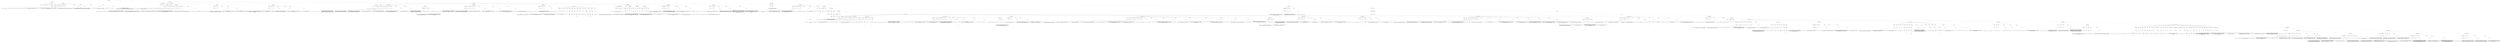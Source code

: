 digraph hierarchy {

node [fontname=Helvetica]
edge [style=dashed]

doc_0 [label="doc - 1219"]


doc_0 -> { section_1 section_2}
{rank=same; section_1 section_2}

section_1 [label="section: 1-3"]

section_2 [label="section: 34-338"]


section_1 -> { header_3 prose_4 structure_5 section_6}
{rank=same; header_3 prose_4 structure_5 section_6}

header_3 [label="0 : "]

prose_4 [label="prose"]

structure_5 [label="structure"]

section_6 [label="section: 4-33"]


header_3 -> leaf_7
leaf_7  [color=Gray,shape=rectangle,fontname=Inconsolata,label="#+title: Grimoire: a metalanguage for magic spells."]
prose_4 -> { raw_8}
{rank=same; raw_8}

raw_8 [label="raw"]


raw_8 -> leaf_9
leaf_9  [color=Gray,shape=rectangle,fontname=Inconsolata,label=""]
structure_5 -> { hashline_10}
{rank=same; hashline_10}

hashline_10 [label="hashline"]


hashline_10 -> { hashtag_11}
{rank=same; hashtag_11}

hashtag_11 [label="hashtag"]


hashtag_11 -> leaf_12
leaf_12  [color=Gray,shape=rectangle,fontname=Inconsolata,label=""]
section_6 -> { header_13 prose_14 prose_15 prose_16 prose_17 prose_18 prose_19 prose_20 prose_21 prose_22}
{rank=same; header_13 prose_14 prose_15 prose_16 prose_17 prose_18 prose_19 prose_20 prose_21 prose_22}

header_13 [label="1 : Introduction"]

prose_14 [label="prose"]

prose_15 [label="prose"]

prose_16 [label="prose"]

prose_17 [label="prose"]

prose_18 [label="prose"]

prose_19 [label="prose"]

prose_20 [label="prose"]

prose_21 [label="prose"]

prose_22 [label="prose"]


header_13 -> leaf_23
leaf_23  [color=Gray,shape=rectangle,fontname=Inconsolata,label="* Introduction"]
prose_14 -> { raw_24}
{rank=same; raw_24}

raw_24 [label="raw"]


raw_24 -> leaf_25
leaf_25  [color=Gray,shape=rectangle,fontname=Inconsolata,label="

Grimoire is a response to Babel.
"]
prose_15 -> { raw_26}
{rank=same; raw_26}

raw_26 [label="raw"]


raw_26 -> leaf_27
leaf_27  [color=Gray,shape=rectangle,fontname=Inconsolata,label="
Babel is simultaneously a kludge and the most potentially powerful language in existence.
"]
prose_16 -> { raw_28}
{rank=same; raw_28}

raw_28 [label="raw"]


raw_28 -> leaf_29
leaf_29  [color=Gray,shape=rectangle,fontname=Inconsolata,label="
Babel is a metalanguage. The structure of Org mode lets the user weave together code into a
living document, in a flexible, powerful way.
"]
prose_17 -> { raw_30}
{rank=same; raw_30}

raw_30 [label="raw"]


raw_30 -> leaf_31
leaf_31  [color=Gray,shape=rectangle,fontname=Inconsolata,label="
The name is charmingly apt. Babel exists at the top of a tower of abstractions that is teetering
on the verge of collapse. Org-mode is an extension of outline mode, which was a simple tree
editor task list.
"]
prose_18 -> { raw_32}
{rank=same; raw_32}

raw_32 [label="raw"]


raw_32 -> leaf_33
leaf_33  [color=Gray,shape=rectangle,fontname=Inconsolata,label="
Various users bolted stuff on, because that's how emacs grows, you bolt stuff onto it and it
continues to function because it's [[http://lispers.org/][made with alien technology]].
"]
prose_19 -> { raw_34}
{rank=same; raw_34}

raw_34 [label="raw"]


raw_34 -> leaf_35
leaf_35  [color=Gray,shape=rectangle,fontname=Inconsolata,label="
The problem with Babel is more than the syntax being clunky, though that's a problem. The issue is
more profoundly that Babel is built on Org, which is built on emacs. It's a language, yes,
parsers exist for other platforms. But as a runtime, it isn't portable without a lot of effort.
"]
prose_20 -> { raw_36}
{rank=same; raw_36}

raw_36 [label="raw"]


raw_36 -> leaf_37
leaf_37  [color=Gray,shape=rectangle,fontname=Inconsolata,label="
So much so, that we get a chance to start over. It's roughly as difficult to write Grimoire as it would be to
reimplement Babel in, say, Sublime.
"]
prose_21 -> { raw_38}
{rank=same; raw_38}

raw_38 [label="raw"]


raw_38 -> leaf_39
leaf_39  [color=Gray,shape=rectangle,fontname=Inconsolata,label="
In the process, we can:
"]
prose_22 -> { raw_40}
{rank=same; raw_40}

raw_40 [label="raw"]


raw_40 -> leaf_41
leaf_41  [color=Gray,shape=rectangle,fontname=Inconsolata,label="
  - streamline concepts, making them more orthogonal
  - clean up the clunkiness in the grammar
  - build a toolchain that will let us write magic spells in any number of languages, amassing a powerful
    collection of same. A grimoire, if you will: a living book in which magic is both written and performed.
"]
section_2 -> { header_42 prose_43 section_44 section_45 section_46}
{rank=same; header_42 prose_43 section_44 section_45 section_46}

header_42 [label="1 : Musings on Metasyntax"]

prose_43 [label="prose"]

section_44 [label="section: 35-82"]

section_45 [label="section: 105-311"]

section_46 [label="section: 339-343"]


header_42 -> leaf_47
leaf_47  [color=Gray,shape=rectangle,fontname=Inconsolata,label="* Musings on Metasyntax"]
prose_43 -> { raw_48}
{rank=same; raw_48}

raw_48 [label="raw"]


raw_48 -> leaf_49
leaf_49  [color=Gray,shape=rectangle,fontname=Inconsolata,label=""]
section_44 -> { header_50 prose_51 prose_52 section_53 section_54 section_55}
{rank=same; header_50 prose_51 prose_52 section_53 section_54 section_55}

header_50 [label="2 : Constraints"]

prose_51 [label="prose"]

prose_52 [label="prose"]

section_53 [label="section: 42-68"]

section_54 [label="section: 69-82"]

section_55 [label="section: 83-104"]


header_50 -> leaf_56
leaf_56  [color=Gray,shape=rectangle,fontname=Inconsolata,label="** Constraints"]
prose_51 -> { raw_57}
{rank=same; raw_57}

raw_57 [label="raw"]


raw_57 -> leaf_58
leaf_58  [color=Gray,shape=rectangle,fontname=Inconsolata,label="

There is a difference between a metalanguage and a literate programming language. Babel is a metalanguage,
as Grimoire is intended to be.
"]
prose_52 -> { raw_59}
{rank=same; raw_59}

raw_59 [label="raw"]


raw_59 -> leaf_60
leaf_60  [color=Gray,shape=rectangle,fontname=Inconsolata,label="
An effective metalanguage balances three concerns. It must be usable, readable, and parsable.
"]
section_53 -> { header_61 prose_62 prose_63 prose_64 prose_65 prose_66 prose_67 prose_68}
{rank=same; header_61 prose_62 prose_63 prose_64 prose_65 prose_66 prose_67 prose_68}

header_61 [label="3 : Usable"]

prose_62 [label="prose"]

prose_63 [label="prose"]

prose_64 [label="prose"]

prose_65 [label="prose"]

prose_66 [label="prose"]

prose_67 [label="prose"]

prose_68 [label="prose"]


header_61 -> leaf_69
leaf_69  [color=Gray,shape=rectangle,fontname=Inconsolata,label="*** Usable"]
prose_62 -> { raw_70}
{rank=same; raw_70}

raw_70 [label="raw"]


raw_70 -> leaf_71
leaf_71  [color=Gray,shape=rectangle,fontname=Inconsolata,label="

A metalanguage is used interactively, on a deeper level than REPLs.
"]
prose_63 -> { raw_72}
{rank=same; raw_72}

raw_72 [label="raw"]


raw_72 -> leaf_73
leaf_73  [color=Gray,shape=rectangle,fontname=Inconsolata,label="
This is what makes working with Org so amazing. The first purpose of what became Babel
was simply editing outlines. This was outline mode, which dates back to the era when
using asterisks and =- [ ]= checkboxes in a plain ASCII text file was fairly futuristic
behavior.
"]
prose_64 -> { raw_74}
{rank=same; raw_74}

raw_74 [label="raw"]


raw_74 -> leaf_75
leaf_75  [color=Gray,shape=rectangle,fontname=Inconsolata,label="
You can't really call that a language either, though it's a syntax. More and more features
were attached until we have modern Babel. But because each feature was build as an extension
to the editing/runtime environment, Babel is fairly smooth to work with.
"]
prose_65 -> { raw_76}
{rank=same; raw_76}

raw_76 [label="raw"]


raw_76 -> leaf_77
leaf_77  [color=Gray,shape=rectangle,fontname=Inconsolata,label="
If you can handle Emacs. I can, some can't. A metalanguage is tightly coupled to its runtime,
because its runtime is its editing environment. Not much of a metalanguage if this isn't the
case.
"]
prose_66 -> { raw_78}
{rank=same; raw_78}

raw_78 [label="raw"]


raw_78 -> leaf_79
leaf_79  [color=Gray,shape=rectangle,fontname=Inconsolata,label="
Grimoire is the culmination of a considerable dependency chain. We need a data structure, a
parser to work with the data structure, and an editing environment that builds on these. For
maximum enjoyment, we'll want a custom terminal that enhances the xterm protocol with a few
features, most notably graphics.
"]
prose_67 -> { raw_80}
{rank=same; raw_80}

raw_80 [label="raw"]


raw_80 -> leaf_81
leaf_81  [color=Gray,shape=rectangle,fontname=Inconsolata,label="
Just like I have trouble writing Lua without burning huge amounts of time planning out Clu, I
can't use Org without doing the same for Grimoire. It's all related: I need a really good parser.
"]
prose_68 -> { raw_82}
{rank=same; raw_82}

raw_82 [label="raw"]


raw_82 -> leaf_83
leaf_83  [color=Gray,shape=rectangle,fontname=Inconsolata,label="
[[https://github.com/UpstandingHackers/hammer][hammer]] is the leading contender. But back to Grimoire.
"]
section_54 -> { header_84 prose_85 prose_86 prose_87}
{rank=same; header_84 prose_85 prose_86 prose_87}

header_84 [label="3 : Readable"]

prose_85 [label="prose"]

prose_86 [label="prose"]

prose_87 [label="prose"]


header_84 -> leaf_88
leaf_88  [color=Gray,shape=rectangle,fontname=Inconsolata,label="*** Readable"]
prose_85 -> { raw_89}
{rank=same; raw_89}

raw_89 [label="raw"]


raw_89 -> leaf_90
leaf_90  [color=Gray,shape=rectangle,fontname=Inconsolata,label="

Grimoire is designed to be read.  It's important that the raw syntax not
 break the reader's flow.  A good metalanguage lets the user employ just
 as much magic as she's comfortable with, without imposing more.
"]
prose_86 -> { raw_91}
{rank=same; raw_91}

raw_91 [label="raw"]


raw_91 -> leaf_92
leaf_92  [color=Gray,shape=rectangle,fontname=Inconsolata,label="
Our syntax is  designed to support this. As such  it is deeply concerned
with matters  such as indentation  and whitespacing, which are  basic to
readability.
"]
prose_87 -> { raw_93}
{rank=same; raw_93}

raw_93 [label="raw"]


raw_93 -> leaf_94
leaf_94  [color=Gray,shape=rectangle,fontname=Inconsolata,label="
It will be quite possible and indeed comfortable to write pure documents
such  as blog  posts in  Grimoire form.  In that  use case  it resembles
Markdown.
"]
section_55 -> { header_95 prose_96 prose_97 prose_98 prose_99 prose_100}
{rank=same; header_95 prose_96 prose_97 prose_98 prose_99 prose_100}

header_95 [label="3 : Parsable"]

prose_96 [label="prose"]

prose_97 [label="prose"]

prose_98 [label="prose"]

prose_99 [label="prose"]

prose_100 [label="prose"]


header_95 -> leaf_101
leaf_101  [color=Gray,shape=rectangle,fontname=Inconsolata,label="*** Parsable"]
prose_96 -> { raw_102}
{rank=same; raw_102}

raw_102 [label="raw"]


raw_102 -> leaf_103
leaf_103  [color=Gray,shape=rectangle,fontname=Inconsolata,label="

Grimoire  documents are  intended  to be  highly  convoluted. The  basic
editing operation  is the fold. The  Grimoire editor must be  capable of
handling documents in the tens of megabytes with a complex and preserved
folding structure.
"]
prose_97 -> { raw_104}
{rank=same; raw_104}

raw_104 [label="raw"]


raw_104 -> leaf_105
leaf_105  [color=Gray,shape=rectangle,fontname=Inconsolata,label="
This requires  a ground-up  editing environment  rewrite to  employ data
structures   with   correct   big-O    complexity   and   an   efficient
implementation.
"]
prose_98 -> { raw_106}
{rank=same; raw_106}

raw_106 [label="raw"]


raw_106 -> leaf_107
leaf_107  [color=Gray,shape=rectangle,fontname=Inconsolata,label="
This  also  requires  that  the   language  be  well-designed  for  easy
recognition of the structural elements. As this document evolves, I will
be defining a grammar in the syntax preferred by barbarian.
"]
prose_99 -> { raw_108}
{rank=same; raw_108}

raw_108 [label="raw"]


raw_108 -> leaf_109
leaf_109  [color=Gray,shape=rectangle,fontname=Inconsolata,label="
Grimoire is  an error-free  language. There  are several  concepts which
interact to  create this, namely  structure, prose, well-  and malformed
structure, and validity.
"]
prose_100 -> { raw_110}
{rank=same; raw_110}

raw_110 [label="raw"]


raw_110 -> leaf_111
leaf_111  [color=Gray,shape=rectangle,fontname=Inconsolata,label="
A parser for Grimoire which doesn't  succeed without error for any utf-8
string is not valid.
"]
section_45 -> { header_112 prose_113 section_114 section_115 section_116 section_117 section_118 section_119}
{rank=same; header_112 prose_113 section_114 section_115 section_116 section_117 section_118 section_119}

header_112 [label="2 : Structure"]

prose_113 [label="prose"]

section_114 [label="section: 109-149"]

section_115 [label="section: 161-190"]

section_116 [label="section: 191-200"]

section_117 [label="section: 253-285"]

section_118 [label="section: 295-311"]

section_119 [label="section: 312-338"]


header_112 -> leaf_120
leaf_120  [color=Gray,shape=rectangle,fontname=Inconsolata,label="** Structure"]
prose_113 -> { raw_121}
{rank=same; raw_121}

raw_121 [label="raw"]


raw_121 -> leaf_122
leaf_122  [color=Gray,shape=rectangle,fontname=Inconsolata,label="

This is a top-down look at Grimoire's proposed syntax.
"]
section_114 -> { header_123 prose_124 prose_125 prose_126 prose_127 prose_128 prose_129 prose_130 prose_131 prose_132 section_133}
{rank=same; header_123 prose_124 prose_125 prose_126 prose_127 prose_128 prose_129 prose_130 prose_131 prose_132 section_133}

header_123 [label="3 : Encoding"]

prose_124 [label="prose"]

prose_125 [label="prose"]

prose_126 [label="prose"]

prose_127 [label="prose"]

prose_128 [label="prose"]

prose_129 [label="prose"]

prose_130 [label="prose"]

prose_131 [label="prose"]

prose_132 [label="prose"]

section_133 [label="section: 150-160"]


header_123 -> leaf_134
leaf_134  [color=Gray,shape=rectangle,fontname=Inconsolata,label="*** Encoding"]
prose_124 -> { raw_135}
{rank=same; raw_135}

raw_135 [label="raw"]


raw_135 -> leaf_136
leaf_136  [color=Gray,shape=rectangle,fontname=Inconsolata,label="

Grimoire is defined in terms of utf-8.
"]
prose_125 -> { raw_137}
{rank=same; raw_137}

raw_137 [label="raw"]


raw_137 -> leaf_138
leaf_138  [color=Gray,shape=rectangle,fontname=Inconsolata,label="
The core syntax is defined in terms of the reachable keys on a US keyboard.
This tradition is firmly entrenched in the mid teens, and I have no
designs on budging that at present. The miser in me likes that they're
a byte each. The lawyer in me insists that this isn't ASCII, which is a
seven-bit legacy encoding. All aspects of utf-8 are equally meaningful.
"]
prose_126 -> { raw_139}
{rank=same; raw_139}

raw_139 [label="raw"]


raw_139 -> leaf_140
leaf_140  [color=Gray,shape=rectangle,fontname=Inconsolata,label="
We aren't at all afraid to use Unicode characters to display aspects
of the runtime. In fact we favor this, as it marks those operations
as distinctive. Most people can't type ⦿ without effort (I can't)
and it's easy to recognize as a folded drawer once you've seen a couple.
"]
prose_127 -> { raw_141}
{rank=same; raw_141}

raw_141 [label="raw"]


raw_141 -> leaf_142
leaf_142  [color=Gray,shape=rectangle,fontname=Inconsolata,label="
Grimoire is case sensitive and uses lower-snake-case for built-in English
phrases. There is a convention (see classes) that uses capitalization of
user words to affect semantics. This may be overridden with other rules
for languages that lack the majuscule-miniscule distinction.
"]
prose_128 -> { raw_143}
{rank=same; raw_143}

raw_143 [label="raw"]


raw_143 -> leaf_144
leaf_144  [color=Gray,shape=rectangle,fontname=Inconsolata,label="
I want Grimoire to have correct Unicode handling, for some value of
correct. It can't be considered 1.0 without this.
"]
prose_129 -> { raw_145}
{rank=same; raw_145}

raw_145 [label="raw"]


raw_145 -> leaf_146
leaf_146  [color=Gray,shape=rectangle,fontname=Inconsolata,label="
Bidirectional handling in a context that's indentation sensitive is
an example of something subtle. Grimoire uses indentation in various
ways, so here's the rule:
"]
prose_130 -> { raw_147}
{rank=same; raw_147}

raw_147 [label="raw"]


raw_147 -> leaf_148
leaf_148  [color=Gray,shape=rectangle,fontname=Inconsolata,label="
Any newline that has a reversed direction ends indentation. So if
you are going ltr, issue an rtl marker, and a newline, your indentation
level is zero. If you reverse direction twice in a line, you keep
your indentation level. Three times, you lose it.
"]
prose_131 -> { raw_149}
{rank=same; raw_149}

raw_149 [label="raw"]


raw_149 -> leaf_150
leaf_150  [color=Gray,shape=rectangle,fontname=Inconsolata,label="
I'd love to get a Hebrew and/or Arabic fluent hacker on the project
early, to make sure this works correctly.
"]
prose_132 -> { raw_151}
{rank=same; raw_151}

raw_151 [label="raw"]


raw_151 -> leaf_152
leaf_152  [color=Gray,shape=rectangle,fontname=Inconsolata,label="
Another thing I want to get right is equivalence. If you have a
variable called \"Glück\" the compiler shouldn't complain if it's
rendered in either of the valid ways. For some sequences that's
\"any of the valid ways\". If we normalized your prose, you might
have problems later, so we don't want to solve it that way.
"]
section_133 -> { header_153 prose_154 prose_155}
{rank=same; header_153 prose_154 prose_155}

header_153 [label="4 : Internationalization"]

prose_154 [label="prose"]

prose_155 [label="prose"]


header_153 -> leaf_156
leaf_156  [color=Gray,shape=rectangle,fontname=Inconsolata,label="**** Internationalization"]
prose_154 -> { raw_157}
{rank=same; raw_157}

raw_157 [label="raw"]


raw_157 -> leaf_158
leaf_158  [color=Gray,shape=rectangle,fontname=Inconsolata,label="

All parts of Grimoire defined in English will be namespaced
as =en:/=, and loaded by default. Other languages will be added
when there is a fluent maintainer available.
"]
prose_155 -> { raw_159}
{rank=same; raw_159}

raw_159 [label="raw"]


raw_159 -> leaf_160
leaf_160  [color=Gray,shape=rectangle,fontname=Inconsolata,label="
Note  that  many  words  aren't  truly English.  Notably  the  names  of
programming languages are  the same in all human languages.   A tag like
=#author= can be namespaced =#fr:/auteur= and will be, but =#!python= is not
in the =en:/= namespace.
"]
section_115 -> { header_161 prose_162 prose_163 prose_164 prose_165 prose_166 prose_167 prose_168}
{rank=same; header_161 prose_162 prose_163 prose_164 prose_165 prose_166 prose_167 prose_168}

header_161 [label="3 : Prose and Structure"]

prose_162 [label="prose"]

prose_163 [label="prose"]

prose_164 [label="prose"]

prose_165 [label="prose"]

prose_166 [label="prose"]

prose_167 [label="prose"]

prose_168 [label="prose"]


header_161 -> leaf_169
leaf_169  [color=Gray,shape=rectangle,fontname=Inconsolata,label="*** Prose and Structure"]
prose_162 -> { raw_170}
{rank=same; raw_170}

raw_170 [label="raw"]


raw_170 -> leaf_171
leaf_171  [color=Gray,shape=rectangle,fontname=Inconsolata,label="

The major distinction Grimoire draws is between prose and structure.
"]
prose_163 -> { raw_172}
{rank=same; raw_172}

raw_172 [label="raw"]


raw_172 -> leaf_173
leaf_173  [color=Gray,shape=rectangle,fontname=Inconsolata,label="
Prose is the default parsing state. It is far from unstructured from the
runtime  perspective. Although  this needn't  be embedded  in the  parse
tree,  Grimoire   understands  concepts   such  as   paragraphs,  words,
punctuation,  capital letters,  languages, and  anything else  proper to
prose.
"]
prose_164 -> { raw_174}
{rank=same; raw_174}

raw_174 [label="raw"]


raw_174 -> leaf_175
leaf_175  [color=Gray,shape=rectangle,fontname=Inconsolata,label="
I refer to human languages, but Grimoire understands programming languages
also. In principle, all of them, it shouldn't be harder to add them than
it is to call them from shell, though getting a runtime rigged up to
another runtime always calls for some finesse to derive a good experience.
"]
prose_165 -> { raw_176}
{rank=same; raw_176}

raw_176 [label="raw"]


raw_176 -> leaf_177
leaf_177  [color=Gray,shape=rectangle,fontname=Inconsolata,label="
\"Programming languages\" is overly specific. Grimoire draws a distinction
between prose and structure. Blocks may contain either, or both.
"]
prose_166 -> { raw_178}
{rank=same; raw_178}

raw_178 [label="raw"]


raw_178 -> leaf_179
leaf_179  [color=Gray,shape=rectangle,fontname=Inconsolata,label="
Something that's nice about a language build on a prose/structure
relationship is that it can be error free. Anything *grym* can't build into
a structure is just prose.
"]
prose_167 -> { raw_180}
{rank=same; raw_180}

raw_180 [label="raw"]


raw_180 -> leaf_181
leaf_181  [color=Gray,shape=rectangle,fontname=Inconsolata,label="
Markdown has this property. Sometimes you run into crappy parsers which
build errors into Markdown, which is just obnoxious. If you [[http://daringfireball.net/projects/markdown/syntax][RTFM]],
you'll find the word \"error\" once. Helpfully explaining how Markdown
keeps you from making one.
"]
prose_168 -> { raw_182}
{rank=same; raw_182}

raw_182 [label="raw"]


raw_182 -> leaf_183
leaf_183  [color=Gray,shape=rectangle,fontname=Inconsolata,label="
We do what we can to make the document look the same as it is
in fact structured. Syntax highlighting handles the edge cases.
"]
section_116 -> { header_184 prose_185 prose_186 prose_187 section_188}
{rank=same; header_184 prose_185 prose_186 prose_187 section_188}

header_184 [label="3 : Ownership"]

prose_185 [label="prose"]

prose_186 [label="prose"]

prose_187 [label="prose"]

section_188 [label="section: 201-252"]


header_184 -> leaf_189
leaf_189  [color=Gray,shape=rectangle,fontname=Inconsolata,label="*** Ownership"]
prose_185 -> { raw_190}
{rank=same; raw_190}

raw_190 [label="raw"]


raw_190 -> leaf_191
leaf_191  [color=Gray,shape=rectangle,fontname=Inconsolata,label="

The basic structural relationship in Grimoire is ownership.
"]
prose_186 -> { raw_192}
{rank=same; raw_192}

raw_192 [label="raw"]


raw_192 -> leaf_193
leaf_193  [color=Gray,shape=rectangle,fontname=Inconsolata,label="
Root elements of a heirarchy own their children, blocks own
lines that refer to that block. Indentation has a subtle but
regular interaction with ownership; it does what you expect.
"]
prose_187 -> { raw_194}
{rank=same; raw_194}

raw_194 [label="raw"]


raw_194 -> leaf_195
leaf_195  [color=Gray,shape=rectangle,fontname=Inconsolata,label="
Edge cases are resolved using the cling rule.
"]
section_188 -> { header_196 prose_197 prose_198 prose_199 prose_200 structure_201 structure_202 structure_203 structure_204 structure_205 prose_206 structure_207 structure_208 structure_209 prose_210}
{rank=same; header_196 prose_197 prose_198 prose_199 prose_200 structure_201 structure_202 structure_203 structure_204 structure_205 prose_206 structure_207 structure_208 structure_209 prose_210}

header_196 [label="4 : The Cling Rule"]

prose_197 [label="prose"]

prose_198 [label="prose"]

prose_199 [label="prose"]

prose_200 [label="prose"]

structure_201 [label="structure"]

structure_202 [label="structure"]

structure_203 [label="structure"]

structure_204 [label="structure"]

structure_205 [label="structure"]

prose_206 [label="prose"]

structure_207 [label="structure"]

structure_208 [label="structure"]

structure_209 [label="structure"]

prose_210 [label="prose"]


header_196 -> leaf_211
leaf_211  [color=Gray,shape=rectangle,fontname=Inconsolata,label="**** The Cling Rule"]
prose_197 -> { raw_212}
{rank=same; raw_212}

raw_212 [label="raw"]


raw_212 -> leaf_213
leaf_213  [color=Gray,shape=rectangle,fontname=Inconsolata,label="

The cling rule specifies that a group 'clings' to another group when
it is closer to that group than the other group. Ties resolve down.
"]
prose_198 -> { raw_214}
{rank=same; raw_214}

raw_214 [label="raw"]


raw_214 -> leaf_215
leaf_215  [color=Gray,shape=rectangle,fontname=Inconsolata,label="
This should make it intuitive to group elements that aren't grouping the
way you expect: put in whitespace until the block is visually distinguished
from the surroundings.
"]
prose_199 -> { raw_216}
{rank=same; raw_216}

raw_216 [label="raw"]


raw_216 -> leaf_217
leaf_217  [color=Gray,shape=rectangle,fontname=Inconsolata,label="
Cling applies between blocks which are at the same level of ownership.
Ownership has precedence over cling: all blocks underneath e.g. a header
line are owned by that line, newlines notwithstanding.
"]
prose_200 -> { raw_218}
{rank=same; raw_218}

raw_218 [label="raw"]


raw_218 -> leaf_219
leaf_219  [color=Gray,shape=rectangle,fontname=Inconsolata,label="
Note that indentation of e.g. lists invokes the cling rule within the
indentation level.

"]
structure_201 -> { hashline_220}
{rank=same; hashline_220}

hashline_220 [label="hashline"]


hashline_220 -> { hashtag_221}
{rank=same; hashtag_221}

hashtag_221 [label="hashtag"]


hashtag_221 -> leaf_222
leaf_222  [color=Gray,shape=rectangle,fontname=Inconsolata,label=""]
structure_202 -> { hashline_223}
{rank=same; hashline_223}

hashline_223 [label="hashline"]


hashline_223 -> { hashtag_224}
{rank=same; hashtag_224}

hashtag_224 [label="hashtag"]


hashtag_224 -> leaf_225
leaf_225  [color=Gray,shape=rectangle,fontname=Inconsolata,label=""]
structure_203 -> { hashline_226}
{rank=same; hashline_226}

hashline_226 [label="hashline"]


hashline_226 -> { hashtag_227}
{rank=same; hashtag_227}

hashtag_227 [label="hashtag"]


hashtag_227 -> leaf_228
leaf_228  [color=Gray,shape=rectangle,fontname=Inconsolata,label=""]
structure_204 -> { hashline_229}
{rank=same; hashline_229}

hashline_229 [label="hashline"]


hashline_229 -> { hashtag_230}
{rank=same; hashtag_230}

hashtag_230 [label="hashtag"]


hashtag_230 -> leaf_231
leaf_231  [color=Gray,shape=rectangle,fontname=Inconsolata,label="tag"]
structure_205 -> { hashline_232}
{rank=same; hashline_232}

hashline_232 [label="hashline"]


hashline_232 -> { hashtag_233}
{rank=same; hashtag_233}

hashtag_233 [label="hashtag"]


hashtag_233 -> leaf_234
leaf_234  [color=Gray,shape=rectangle,fontname=Inconsolata,label=""]
prose_206 -> { raw_235}
{rank=same; raw_235}

raw_235 [label="raw"]


raw_235 -> leaf_236
leaf_236  [color=Gray,shape=rectangle,fontname=Inconsolata,label="
Even clings are resolved forwards:
"]
structure_207 -> { hashline_237}
{rank=same; hashline_237}

hashline_237 [label="hashline"]


hashline_237 -> { hashtag_238}
{rank=same; hashtag_238}

hashtag_238 [label="hashtag"]


hashtag_238 -> leaf_239
leaf_239  [color=Gray,shape=rectangle,fontname=Inconsolata,label=""]
structure_208 -> { hashline_240}
{rank=same; hashline_240}

hashline_240 [label="hashline"]


hashline_240 -> { hashtag_241}
{rank=same; hashtag_241}

hashtag_241 [label="hashtag"]


hashtag_241 -> leaf_242
leaf_242  [color=Gray,shape=rectangle,fontname=Inconsolata,label="tag"]
structure_209 -> { hashline_243}
{rank=same; hashline_243}

hashline_243 [label="hashline"]


hashline_243 -> { hashtag_244}
{rank=same; hashtag_244}

hashtag_244 [label="hashtag"]


hashtag_244 -> leaf_245
leaf_245  [color=Gray,shape=rectangle,fontname=Inconsolata,label=""]
prose_210 -> { raw_246}
{rank=same; raw_246}

raw_246 [label="raw"]


raw_246 -> leaf_247
leaf_247  [color=Gray,shape=rectangle,fontname=Inconsolata,label="
be considered bad style.
"]
section_117 -> { header_248 prose_249 section_250 section_251 section_252}
{rank=same; header_248 prose_249 section_250 section_251 section_252}

header_248 [label="3 : Whitespace, Lines, and Indentation."]

prose_249 [label="prose"]

section_250 [label="section: 258-279"]

section_251 [label="section: 280-285"]

section_252 [label="section: 286-294"]


header_248 -> leaf_253
leaf_253  [color=Gray,shape=rectangle,fontname=Inconsolata,label="*** Whitespace, Lines, and Indentation."]
prose_249 -> { raw_254}
{rank=same; raw_254}

raw_254 [label="raw"]


raw_254 -> leaf_255
leaf_255  [color=Gray,shape=rectangle,fontname=Inconsolata,label="

Grimoire is a structured document format. There are semantics associated
with every character we encode.
"]
section_250 -> { header_256 prose_257 prose_258 prose_259 prose_260 prose_261}
{rank=same; header_256 prose_257 prose_258 prose_259 prose_260 prose_261}

header_256 [label="4 : Whitespace"]

prose_257 [label="prose"]

prose_258 [label="prose"]

prose_259 [label="prose"]

prose_260 [label="prose"]

prose_261 [label="prose"]


header_256 -> leaf_262
leaf_262  [color=Gray,shape=rectangle,fontname=Inconsolata,label="**** Whitespace"]
prose_257 -> { raw_263}
{rank=same; raw_263}

raw_263 [label="raw"]


raw_263 -> leaf_264
leaf_264  [color=Gray,shape=rectangle,fontname=Inconsolata,label="

Whitespace is either the space or newline character. Returns are removed,
tabs resolved to two spaces by the formatter, the latter is warned against.
"]
prose_258 -> { raw_265}
{rank=same; raw_265}

raw_265 [label="raw"]


raw_265 -> leaf_266
leaf_266  [color=Gray,shape=rectangle,fontname=Inconsolata,label="
Most of the token-like categories we refer to must be surrounded by
whitespace. Newlines have semantics more often than they do not.
"]
prose_259 -> { raw_267}
{rank=same; raw_267}

raw_267 [label="raw"]


raw_267 -> leaf_268
leaf_268  [color=Gray,shape=rectangle,fontname=Inconsolata,label="
Unicode actually contains quite a number of whitespace characters. They are
all treated as a single ordinary space. If that space is semantically meaningful,
as in the space between =*** A Headline=, it is filtered into an ordinary space.
Otherwise it's considered prose, the only filtration prose receives is tab->space
conversion.
"]
prose_260 -> { raw_269}
{rank=same; raw_269}

raw_269 [label="raw"]


raw_269 -> leaf_270
leaf_270  [color=Gray,shape=rectangle,fontname=Inconsolata,label="
Grimoire mercilessly enforces tab-space conversion, even on your code blocks.
I will cling to this tenet as long as I can, the tab character needs to die,
the world has decided, that key is special and shouldn't insert a special
dropping that looks like n spaces.
"]
prose_261 -> { raw_271}
{rank=same; raw_271}

raw_271 [label="raw"]


raw_271 -> leaf_272
leaf_272  [color=Gray,shape=rectangle,fontname=Inconsolata,label="
*make*? Outta my face with make. Yes, we'll have a make syntax, yes, it will
put the tabs back in.
"]
section_251 -> { header_273 prose_274}
{rank=same; header_273 prose_274}

header_273 [label="4 : Lines"]

prose_274 [label="prose"]


header_273 -> leaf_275
leaf_275  [color=Gray,shape=rectangle,fontname=Inconsolata,label="**** Lines"]
prose_274 -> { raw_276}
{rank=same; raw_276}

raw_276 [label="raw"]


raw_276 -> leaf_277
leaf_277  [color=Gray,shape=rectangle,fontname=Inconsolata,label="

When we refer to the beginning of a line, this allows for spaces before the
reference point. We call the absolute beginning of a line the first
position.
"]
section_252 -> { header_278 prose_279 prose_280 prose_281}
{rank=same; header_278 prose_279 prose_280 prose_281}

header_278 [label="4 : Indentation"]

prose_279 [label="prose"]

prose_280 [label="prose"]

prose_281 [label="prose"]


header_278 -> leaf_282
leaf_282  [color=Gray,shape=rectangle,fontname=Inconsolata,label="**** Indentation"]
prose_279 -> { raw_283}
{rank=same; raw_283}

raw_283 [label="raw"]


raw_283 -> leaf_284
leaf_284  [color=Gray,shape=rectangle,fontname=Inconsolata,label="

Grimoire is an indentation-aware language. Most kinds of block can be
arcically[fn:1] ordered by means of indentation.
"]
prose_280 -> { raw_285}
{rank=same; raw_285}

raw_285 [label="raw"]


raw_285 -> leaf_286
leaf_286  [color=Gray,shape=rectangle,fontname=Inconsolata,label="
Indentation follows [[http://nim-lang.org/manual.html#indentation][Nim rules]].
"]
prose_281 -> { raw_287}
{rank=same; raw_287}

raw_287 [label="raw"]


raw_287 -> leaf_288
leaf_288  [color=Gray,shape=rectangle,fontname=Inconsolata,label="
[fn:1] There's nothing sacred about ordered subrules, and if we're making up
a new word, let's drop the silent h. Webster was a cool guy."]
section_118 -> { header_289 prose_290 prose_291 prose_292 prose_293}
{rank=same; header_289 prose_290 prose_291 prose_292 prose_293}

header_289 [label="3 : Order of Recognition"]

prose_290 [label="prose"]

prose_291 [label="prose"]

prose_292 [label="prose"]

prose_293 [label="prose"]


header_289 -> leaf_294
leaf_294  [color=Gray,shape=rectangle,fontname=Inconsolata,label="*** Order of Recognition"]
prose_290 -> { raw_295}
{rank=same; raw_295}

raw_295 [label="raw"]


raw_295 -> leaf_296
leaf_296  [color=Gray,shape=rectangle,fontname=Inconsolata,label="

Starting from the neutral context, which is always at a newline, Grimoire
tries to make one of its initializing special forms. Failing that, it will
begin a prose block.
"]
prose_291 -> { raw_297}
{rank=same; raw_297}

raw_297 [label="raw"]


raw_297 -> leaf_298
leaf_298  [color=Gray,shape=rectangle,fontname=Inconsolata,label="
If there is whitespace, it affects indentation level in indicated ways.
They will not directly affect the semantics of the following form, that is,
these rules apply after any potentially block-ending newline, apart from
spaces that may be found between the newline and the character.
"]
prose_292 -> { raw_299}
{rank=same; raw_299}

raw_299 [label="raw"]


raw_299 -> leaf_300
leaf_300  [color=Gray,shape=rectangle,fontname=Inconsolata,label="
At present,  =*=, =#=,  =|=, =-=,  , =~=,  =@=, =:=  and ={=  all create
special  contexts.  A  special  context  creates a  block  in a  context
specific way.
"]
prose_293 -> { raw_301}
{rank=same; raw_301}

raw_301 [label="raw"]


raw_301 -> leaf_302
leaf_302  [color=Gray,shape=rectangle,fontname=Inconsolata,label="
Blocks have a left associativity which can be recursive.
"]
section_119 -> { header_303 prose_304 prose_305 prose_306 prose_307 prose_308}
{rank=same; header_303 prose_304 prose_305 prose_306 prose_307 prose_308}

header_303 [label="3 : Blocks"]

prose_304 [label="prose"]

prose_305 [label="prose"]

prose_306 [label="prose"]

prose_307 [label="prose"]

prose_308 [label="prose"]


header_303 -> leaf_309
leaf_309  [color=Gray,shape=rectangle,fontname=Inconsolata,label="*** Blocks"]
prose_304 -> { raw_310}
{rank=same; raw_310}

raw_310 [label="raw"]


raw_310 -> leaf_311
leaf_311  [color=Gray,shape=rectangle,fontname=Inconsolata,label="

Grimoire is oriented around blocks.
"]
prose_305 -> { raw_312}
{rank=same; raw_312}

raw_312 [label="raw"]


raw_312 -> leaf_313
leaf_313  [color=Gray,shape=rectangle,fontname=Inconsolata,label="
Blocks are at least one line long,  all restarts are on a new line.  Any
syntactic structure smaller than a block we call an element.
"]
prose_306 -> { raw_314}
{rank=same; raw_314}

raw_314 [label="raw"]


raw_314 -> leaf_315
leaf_315  [color=Gray,shape=rectangle,fontname=Inconsolata,label="
Some types of blocks nest.  A document is a single  block.  There may be
other semantic units such as directories, I'd think a language that uses
strict  nested heirarchy  as powerfully  as Grimoire  could dictate  the
semantics of a file system, but that's currently out of scope.
"]
prose_307 -> { raw_316}
{rank=same; raw_316}

raw_316 [label="raw"]


raw_316 -> leaf_317
leaf_317  [color=Gray,shape=rectangle,fontname=Inconsolata,label="
Indentation is relevant to some  kinds of blocks. In general, whitespace
matters quite a  bit in a Grimoire  document. We keep some  of the warts
out because the tab character is  illegal, and there will be a mandatory
formatter, =grym  fmt= if  you will, that  does everything  from turning
=**bold**=  into =*bold*=  (because the  extra stars  weren't used),  to
newline stripping, and so on.  This is normally applied incrementally by
the runtime editing environment.
"]
prose_308 -> { raw_318}
{rank=same; raw_318}

raw_318 [label="raw"]


raw_318 -> leaf_319
leaf_319  [color=Gray,shape=rectangle,fontname=Inconsolata,label="
Indentation is human  readable and, with some care, a  computer may come
to the  same conclusions a  human would. I'm  still wary of  Python, but
there's no good  reason, unless the headache of most  Python not working
correctly  on my  computer, for  reasons I  can't track  down that  seem
related to  there being two languages  invoked as 'python', counts  as a
good reason.
"]
section_46 -> { header_320 prose_321 section_322}
{rank=same; header_320 prose_321 section_322}

header_320 [label="2 : Syntax"]

prose_321 [label="prose"]

section_322 [label="section: 344-407"]


header_320 -> leaf_323
leaf_323  [color=Gray,shape=rectangle,fontname=Inconsolata,label="** Syntax"]
prose_321 -> { raw_324}
{rank=same; raw_324}

raw_324 [label="raw"]


raw_324 -> leaf_325
leaf_325  [color=Gray,shape=rectangle,fontname=Inconsolata,label="

Now that we've established the basic constraints, let's
start our recursive descent into the parse.
"]
section_322 -> { header_326 prose_327 prose_328 prose_329 prose_330 prose_331 prose_332 structure_333 section_334 section_335}
{rank=same; header_326 prose_327 prose_328 prose_329 prose_330 prose_331 prose_332 structure_333 section_334 section_335}

header_326 [label="3 : Headers"]

prose_327 [label="prose"]

prose_328 [label="prose"]

prose_329 [label="prose"]

prose_330 [label="prose"]

prose_331 [label="prose"]

prose_332 [label="prose"]

structure_333 [label="structure"]

section_334 [label="section: 368-368"]

section_335 [label="section: 408-419"]


header_326 -> leaf_336
leaf_336  [color=Gray,shape=rectangle,fontname=Inconsolata,label="*** Headers"]
prose_327 -> { raw_337}
{rank=same; raw_337}

raw_337 [label="raw"]


raw_337 -> leaf_338
leaf_338  [color=Gray,shape=rectangle,fontname=Inconsolata,label="

Grimoire is arcically constrained by structure groups,
called headers.
"]
prose_328 -> { raw_339}
{rank=same; raw_339}

raw_339 [label="raw"]


raw_339 -> leaf_340
leaf_340  [color=Gray,shape=rectangle,fontname=Inconsolata,label="
These start on a new line and begin with any number of  =*=. These must
be followed by a space mark to be valid. Contra Babel, you may
have a content-free header line, provided a space is found before the
newline.
"]
prose_329 -> { raw_341}
{rank=same; raw_341}

raw_341 [label="raw"]


raw_341 -> leaf_342
leaf_342  [color=Gray,shape=rectangle,fontname=Inconsolata,label="
In weaves and the like, headers represent document structure. Their
intention is structural: they support the same syntax as lists,
but the user is expected to use lists for list purposes. Putting
[TODO] in a header line should mean you have a document-specific
task to perform in that block.
"]
prose_330 -> { raw_343}
{rank=same; raw_343}

raw_343 [label="raw"]


raw_343 -> leaf_344
leaf_344  [color=Gray,shape=rectangle,fontname=Inconsolata,label="
Contra Babel, you may put spaces before the beginning of a header line.
"]
prose_331 -> { raw_345}
{rank=same; raw_345}

raw_345 [label="raw"]


raw_345 -> leaf_346
leaf_346  [color=Gray,shape=rectangle,fontname=Inconsolata,label="
The semantics of header lines are entirely determined by
the number of stars.
"]
prose_332 -> { raw_347}
{rank=same; raw_347}

raw_347 [label="raw"]


raw_347 -> leaf_348
leaf_348  [color=Gray,shape=rectangle,fontname=Inconsolata,label="
If you write
"]
structure_333 -> { hashline_349}
{rank=same; hashline_349}

hashline_349 [label="hashline"]


hashline_349 -> { hashtag_350}
{rank=same; hashtag_350}

hashtag_350 [label="hashtag"]


hashtag_350 -> leaf_351
leaf_351  [color=Gray,shape=rectangle,fontname=Inconsolata,label=""]
section_334 -> { header_352 prose_353 section_354}
{rank=same; header_352 prose_353 section_354}

header_352 [label="1 : Top Header"]

prose_353 [label="prose"]

section_354 [label="section: 369-380"]


header_352 -> leaf_355
leaf_355  [color=Gray,shape=rectangle,fontname=Inconsolata,label="  * Top Header"]
prose_353 -> { raw_356}
{rank=same; raw_356}

raw_356 [label="raw"]


raw_356 -> leaf_357
leaf_357  [color=Gray,shape=rectangle,fontname=Inconsolata,label=""]
section_354 -> { header_358 structure_359 structure_360 section_361}
{rank=same; header_358 structure_359 structure_360 section_361}

header_358 [label="2 : Second Header"]

structure_359 [label="structure"]

structure_360 [label="structure"]

section_361 [label="section: 381-381"]


header_358 -> leaf_362
leaf_362  [color=Gray,shape=rectangle,fontname=Inconsolata,label="    ** Second Header"]
structure_359 -> { hashline_363}
{rank=same; hashline_363}

hashline_363 [label="hashline"]


hashline_363 -> { hashtag_364}
{rank=same; hashtag_364}

hashtag_364 [label="hashtag"]


hashtag_364 -> leaf_365
leaf_365  [color=Gray,shape=rectangle,fontname=Inconsolata,label=""]
structure_360 -> { hashline_366}
{rank=same; hashline_366}

hashline_366 [label="hashline"]


hashline_366 -> { hashtag_367}
{rank=same; hashtag_367}

hashtag_367 [label="hashtag"]


hashtag_367 -> leaf_368
leaf_368  [color=Gray,shape=rectangle,fontname=Inconsolata,label=""]
section_361 -> { header_369 prose_370 section_371}
{rank=same; header_369 prose_370 section_371}

header_369 [label="1 : Top Header ▼"]

prose_370 [label="prose"]

section_371 [label="section: 382-731"]


header_369 -> leaf_372
leaf_372  [color=Gray,shape=rectangle,fontname=Inconsolata,label=" * Top Header ▼"]
prose_370 -> { raw_373}
{rank=same; raw_373}

raw_373 [label="raw"]


raw_373 -> leaf_374
leaf_374  [color=Gray,shape=rectangle,fontname=Inconsolata,label=""]
section_371 -> { header_375 structure_376 prose_377 prose_378 prose_379 section_380 section_381 section_382 section_383 section_384 section_385 section_386 section_387 section_388 section_389}
{rank=same; header_375 structure_376 prose_377 prose_378 prose_379 section_380 section_381 section_382 section_383 section_384 section_385 section_386 section_387 section_388 section_389}

header_375 [label="2 : Second Header ►"]

structure_376 [label="structure"]

prose_377 [label="prose"]

prose_378 [label="prose"]

prose_379 [label="prose"]

section_380 [label="section: 398-407"]

section_381 [label="section: 422-440"]

section_382 [label="section: 441-481"]

section_383 [label="section: 489-501"]

section_384 [label="section: 502-558"]

section_385 [label="section: 567-593"]

section_386 [label="section: 594-611"]

section_387 [label="section: 612-672"]

section_388 [label="section: 691-731"]

section_389 [label="section: 732-741"]


header_375 -> leaf_390
leaf_390  [color=Gray,shape=rectangle,fontname=Inconsolata,label="   ** Second Header ►"]
structure_376 -> { hashline_391}
{rank=same; hashline_391}

hashline_391 [label="hashline"]


hashline_391 -> { hashtag_392}
{rank=same; hashtag_392}

hashtag_392 [label="hashtag"]


hashtag_392 -> leaf_393
leaf_393  [color=Gray,shape=rectangle,fontname=Inconsolata,label=""]
prose_377 -> { raw_394}
{rank=same; raw_394}

raw_394 [label="raw"]


raw_394 -> leaf_395
leaf_395  [color=Gray,shape=rectangle,fontname=Inconsolata,label="
may contain any number of blocks.
"]
prose_378 -> { raw_396}
{rank=same; raw_396}

raw_396 [label="raw"]


raw_396 -> leaf_397
leaf_397  [color=Gray,shape=rectangle,fontname=Inconsolata,label="
\"begins\" means first non-whitespace character. Indentation levels are tracked by
Nim rules, obviously a Grimoire document can contain no tab marks
and if any wander in they become four spaces.
"]
prose_379 -> { raw_398}
{rank=same; raw_398}

raw_398 [label="raw"]


raw_398 -> leaf_399
leaf_399  [color=Gray,shape=rectangle,fontname=Inconsolata,label="
Contra other block forms, tags may not precede a headline.
"]
section_380 -> { header_400 prose_401 prose_402 prose_403}
{rank=same; header_400 prose_401 prose_402 prose_403}

header_400 [label="4 : Header Lines"]

prose_401 [label="prose"]

prose_402 [label="prose"]

prose_403 [label="prose"]


header_400 -> leaf_404
leaf_404  [color=Gray,shape=rectangle,fontname=Inconsolata,label="**** Header Lines"]
prose_401 -> { raw_405}
{rank=same; raw_405}

raw_405 [label="raw"]


raw_405 -> leaf_406
leaf_406  [color=Gray,shape=rectangle,fontname=Inconsolata,label="

Anything after a run of =*= and a space, and before a newline, is
a header line.
"]
prose_402 -> { raw_407}
{rank=same; raw_407}

raw_407 [label="raw"]


raw_407 -> leaf_408
leaf_408  [color=Gray,shape=rectangle,fontname=Inconsolata,label="
Header lines and list lines are structured identically. If I discover
a necessary exception, I'll note it.
"]
prose_403 -> { raw_409}
{rank=same; raw_409}

raw_409 [label="raw"]


raw_409 -> leaf_410
leaf_410  [color=Gray,shape=rectangle,fontname=Inconsolata,label="
That structure is discussed under [[*Lists][lists]].
"]
section_381 -> { header_411 prose_412 prose_413 structure_414 prose_415 prose_416 structure_417}
{rank=same; header_411 prose_412 prose_413 structure_414 prose_415 prose_416 structure_417}

header_411 [label="3 : Prose blocks"]

prose_412 [label="prose"]

prose_413 [label="prose"]

structure_414 [label="structure"]

prose_415 [label="prose"]

prose_416 [label="prose"]

structure_417 [label="structure"]


header_411 -> leaf_418
leaf_418  [color=Gray,shape=rectangle,fontname=Inconsolata,label="*** Prose blocks"]
prose_412 -> { raw_419}
{rank=same; raw_419}

raw_419 [label="raw"]


raw_419 -> leaf_420
leaf_420  [color=Gray,shape=rectangle,fontname=Inconsolata,label="

A prose block is preceded and followed by a single newline. Extraneous
whitespace on the bare line is filtered.
"]
prose_413 -> { raw_421}
{rank=same; raw_421}

raw_421 [label="raw"]


raw_421 -> leaf_422
leaf_422  [color=Gray,shape=rectangle,fontname=Inconsolata,label="
Prose blocks may not be indented in a semantically meaningful way.
"]
structure_414 -> { hashline_423}
{rank=same; hashline_423}

hashline_423 [label="hashline"]


hashline_423 -> { hashtag_424}
{rank=same; hashtag_424}

hashtag_424 [label="hashtag"]


hashtag_424 -> leaf_425
leaf_425  [color=Gray,shape=rectangle,fontname=Inconsolata,label=""]
prose_415 -> { raw_426}
{rank=same; raw_426}

raw_426 [label="raw"]


raw_426 -> leaf_427
leaf_427  [color=Gray,shape=rectangle,fontname=Inconsolata,label="
    prose
"]
prose_416 -> { raw_428}
{rank=same; raw_428}

raw_428 [label="raw"]


raw_428 -> leaf_429
leaf_429  [color=Gray,shape=rectangle,fontname=Inconsolata,label="
        prose
"]
structure_417 -> { hashline_430}
{rank=same; hashline_430}

hashline_430 [label="hashline"]


hashline_430 -> { hashtag_431}
{rank=same; hashtag_431}

hashtag_431 [label="hashtag"]


hashtag_431 -> leaf_432
leaf_432  [color=Gray,shape=rectangle,fontname=Inconsolata,label=""]
section_382 -> { header_433 prose_434 prose_435 prose_436 prose_437 prose_438 prose_439 prose_440 structure_441 prose_442 prose_443 prose_444 section_445}
{rank=same; header_433 prose_434 prose_435 prose_436 prose_437 prose_438 prose_439 prose_440 structure_441 prose_442 prose_443 prose_444 section_445}

header_433 [label="3 : Prose markup"]

prose_434 [label="prose"]

prose_435 [label="prose"]

prose_436 [label="prose"]

prose_437 [label="prose"]

prose_438 [label="prose"]

prose_439 [label="prose"]

prose_440 [label="prose"]

structure_441 [label="structure"]

prose_442 [label="prose"]

prose_443 [label="prose"]

prose_444 [label="prose"]

section_445 [label="section: 482-488"]


header_433 -> leaf_446
leaf_446  [color=Gray,shape=rectangle,fontname=Inconsolata,label="*** Prose markup"]
prose_434 -> { raw_447}
{rank=same; raw_447}

raw_447 [label="raw"]


raw_447 -> leaf_448
leaf_448  [color=Gray,shape=rectangle,fontname=Inconsolata,label="

Prose markup rules apply in any prose contexts, not just for prose blocks.
"]
prose_435 -> { raw_449}
{rank=same; raw_449}

raw_449 [label="raw"]


raw_449 -> leaf_450
leaf_450  [color=Gray,shape=rectangle,fontname=Inconsolata,label="
We mark =*bold*=, =/italic/=, =_underline_=, =~strikethrough~=, 
and =​=literal=​=, using the indicated marks. They must not be separated 
with whitespace from the connecting prose. Any number may be used and matched,
whitespace is allowed, so =**bold math: 4 * 5**= will highlight
correctly.
"]
prose_436 -> { raw_451}
{rank=same; raw_451}

raw_451 [label="raw"]


raw_451 -> leaf_452
leaf_452  [color=Gray,shape=rectangle,fontname=Inconsolata,label="
There is also [[*Inline%20Code][Inline Code]], which is formatted =`code`=.
"]
prose_437 -> { raw_453}
{rank=same; raw_453}

raw_453 [label="raw"]


raw_453 -> leaf_454
leaf_454  [color=Gray,shape=rectangle,fontname=Inconsolata,label="
These all follow the prose markup rule: any number of the starting
character matches the same number of the ending character in the
document string.
"]
prose_438 -> { raw_455}
{rank=same; raw_455}

raw_455 [label="raw"]


raw_455 -> leaf_456
leaf_456  [color=Gray,shape=rectangle,fontname=Inconsolata,label="
We make subscripts mildly annoying, =sub__script= and =super^^script=, 
to avoid colliding the former with =snake_case=. That's a lot of ways 
to parse the =_= character...
"]
prose_439 -> { raw_457}
{rank=same; raw_457}

raw_457 [label="raw"]


raw_457 -> leaf_458
leaf_458  [color=Gray,shape=rectangle,fontname=Inconsolata,label="
In general, prose is more 'active'  than in Babel. There are more things
you can't say without triggering a parsed data structure.  Due to quirks
of Org  involving string  escaping, =`\\\"\\\"`=  can't be  literally quoted
without repercussions. Check  out the source if you enjoy pounding your
head in frustration at the nastiness of escaped strings.
"]
prose_440 -> { raw_459}
{rank=same; raw_459}

raw_459 [label="raw"]


raw_459 -> leaf_460
leaf_460  [color=Gray,shape=rectangle,fontname=Inconsolata,label="
Let's just use a code block:
"]
structure_441 -> { hashline_461}
{rank=same; hashline_461}

hashline_461 [label="hashline"]


hashline_461 -> { hashtag_462}
{rank=same; hashtag_462}

hashtag_462 [label="hashtag"]


hashtag_462 -> leaf_463
leaf_463  [color=Gray,shape=rectangle,fontname=Inconsolata,label=""]
prose_442 -> { raw_464}
{rank=same; raw_464}

raw_464 [label="raw"]


raw_464 -> leaf_465
leaf_465  [color=Gray,shape=rectangle,fontname=Inconsolata,label="
one, of the \" character. This is pretty-printed in edit mode as =‟literal”=,
but such a string does *not* create escaping, we rely on semantic highlighting
to make the distinction clear.
"]
prose_443 -> { raw_466}
{rank=same; raw_466}

raw_466 [label="raw"]


raw_466 -> leaf_467
leaf_467  [color=Gray,shape=rectangle,fontname=Inconsolata,label="
Any number of \"\"\"\" collapse into one set of such balanced quites.
"]
prose_444 -> { raw_468}
{rank=same; raw_468}

raw_468 [label="raw"]


raw_468 -> leaf_469
leaf_469  [color=Gray,shape=rectangle,fontname=Inconsolata,label="
In the woven documentation, no quotation marks appear, just the string.
"]
section_445 -> { header_470 prose_471}
{rank=same; header_470 prose_471}

header_470 [label="4 : Latex"]

prose_471 [label="prose"]


header_470 -> leaf_472
leaf_472  [color=Gray,shape=rectangle,fontname=Inconsolata,label="**** Latex"]
prose_471 -> { raw_473}
{rank=same; raw_473}

raw_473 [label="raw"]


raw_473 -> leaf_474
leaf_474  [color=Gray,shape=rectangle,fontname=Inconsolata,label="

For further markup purposes in a prose context, we escape to LaTeX. The
syntax is =`\\latex`=, where the backslash causes us to use LaTeX instead
of Lua. Our TeX backend is LuaTeX, giving arbitrary levels of control from
within a Grimoire-native language.
"]
section_383 -> { header_475 prose_476 prose_477 prose_478}
{rank=same; header_475 prose_476 prose_477 prose_478}

header_475 [label="3 : Comments"]

prose_476 [label="prose"]

prose_477 [label="prose"]

prose_478 [label="prose"]


header_475 -> leaf_479
leaf_479  [color=Gray,shape=rectangle,fontname=Inconsolata,label="*** Comments"]
prose_476 -> { raw_480}
{rank=same; raw_480}

raw_480 [label="raw"]


raw_480 -> leaf_481
leaf_481  [color=Gray,shape=rectangle,fontname=Inconsolata,label="

In a structure context, you may place line comments. These begin with =--=
and continue to the end of a line.
"]
prose_477 -> { raw_482}
{rank=same; raw_482}

raw_482 [label="raw"]


raw_482 -> leaf_483
leaf_483  [color=Gray,shape=rectangle,fontname=Inconsolata,label="
Commenting out a header line, or anything else, causes it to be ignored.
It does *not* result in any subdata being commented out, though it will
in the case of a headline change the ownership of the owned blocks.
"]
prose_478 -> { raw_484}
{rank=same; raw_484}

raw_484 [label="raw"]


raw_484 -> leaf_485
leaf_485  [color=Gray,shape=rectangle,fontname=Inconsolata,label="
The  tag =#comment=  in a  valid tag  content position  marks the  owned
region  of  the tagged  block  as  a  comment.  Nothing within  will  be
evaluated or exported, though it will be parsed.
"]
section_384 -> { header_486 prose_487 prose_488 prose_489 prose_490 prose_491 prose_492 prose_493 prose_494 prose_495 prose_496 prose_497 prose_498 prose_499 prose_500 prose_501 prose_502 section_503}
{rank=same; header_486 prose_487 prose_488 prose_489 prose_490 prose_491 prose_492 prose_493 prose_494 prose_495 prose_496 prose_497 prose_498 prose_499 prose_500 prose_501 prose_502 section_503}

header_486 [label="3 : Marks"]

prose_487 [label="prose"]

prose_488 [label="prose"]

prose_489 [label="prose"]

prose_490 [label="prose"]

prose_491 [label="prose"]

prose_492 [label="prose"]

prose_493 [label="prose"]

prose_494 [label="prose"]

prose_495 [label="prose"]

prose_496 [label="prose"]

prose_497 [label="prose"]

prose_498 [label="prose"]

prose_499 [label="prose"]

prose_500 [label="prose"]

prose_501 [label="prose"]

prose_502 [label="prose"]

section_503 [label="section: 559-566"]


header_486 -> leaf_504
leaf_504  [color=Gray,shape=rectangle,fontname=Inconsolata,label="*** Marks"]
prose_487 -> { raw_505}
{rank=same; raw_505}

raw_505 [label="raw"]


raw_505 -> leaf_506
leaf_506  [color=Gray,shape=rectangle,fontname=Inconsolata,label="

Marks provide global semantic categories for Grimoire. They may appear
anywhere, including a prose context, whitespace is required on both sides.
"]
prose_488 -> { raw_507}
{rank=same; raw_507}

raw_507 [label="raw"]


raw_507 -> leaf_508
leaf_508  [color=Gray,shape=rectangle,fontname=Inconsolata,label="
We use  a couple kinds  of marks:  =@names= name things,  and =#tags=
categorize them. Tags are semantics, while names are nominal. 
"]
prose_489 -> { raw_509}
{rank=same; raw_509}

raw_509 [label="raw"]


raw_509 -> leaf_510
leaf_510  [color=Gray,shape=rectangle,fontname=Inconsolata,label="
Tags that  are boundaries are  paired as  =#tag= and =#/tag=,  plus some
light sugaring. Names are never bounded
"]
prose_490 -> { raw_511}
{rank=same; raw_511}

raw_511 [label="raw"]


raw_511 -> leaf_512
leaf_512  [color=Gray,shape=rectangle,fontname=Inconsolata,label="
Marks in the first position own the following line. If there is indentation
below that line, they own that too. This doesn't affect the associativity.
"]
prose_491 -> { raw_513}
{rank=same; raw_513}

raw_513 [label="raw"]


raw_513 -> leaf_514
leaf_514  [color=Gray,shape=rectangle,fontname=Inconsolata,label="
Marks may be namespaced, as =@name.subname= or =#tag.sub-tag.sub-tag=.
"]
prose_492 -> { raw_515}
{rank=same; raw_515}

raw_515 [label="raw"]


raw_515 -> leaf_516
leaf_516  [color=Gray,shape=rectangle,fontname=Inconsolata,label="
If  you  require   further  namespacing,  =@many/levels/java.class=  and
=#mojo/nation.space/station=  is your  friend. Codices (that is, projects
following the bridge conventions for organization) will use namespacing
in a consistent way. 
"]
prose_493 -> { raw_517}
{rank=same; raw_517}

raw_517 [label="raw"]


raw_517 -> leaf_518
leaf_518  [color=Gray,shape=rectangle,fontname=Inconsolata,label="
As I continue to muse on it, I  can think of no reason why marks couldn't follow
URI syntax,  or at  least mirror  it closely.  Chaining marks  is not  valid, so
=@named@example.com= could be a valid name. 
"]
prose_494 -> { raw_519}
{rank=same; raw_519}

raw_519 [label="raw"]


raw_519 -> leaf_520
leaf_520  [color=Gray,shape=rectangle,fontname=Inconsolata,label="
This would mean we could say something like =@file://~/usr/blah=.
"]
prose_495 -> { raw_521}
{rank=same; raw_521}

raw_521 [label="raw"]


raw_521 -> leaf_522
leaf_522  [color=Gray,shape=rectangle,fontname=Inconsolata,label="
Or =#!/usr/bin/perl/=...
"]
prose_496 -> { raw_523}
{rank=same; raw_523}

raw_523 [label="raw"]


raw_523 -> leaf_524
leaf_524  [color=Gray,shape=rectangle,fontname=Inconsolata,label="
Yes. This  is a good idea.  Let's do this.  It doesn't displace [[*Links][link]]  syntax, it
enhances it. A  URI [[http://en.wikipedia.org/wiki/URI_scheme#Generic_syntax][may not begin with  a slash]] so this is  parse-clean for tags
and names both. Tags aren't intended to  be user extensible in the narrow sense,
but uniformity is a virtue.
"]
prose_497 -> { raw_525}
{rank=same; raw_525}

raw_525 [label="raw"]


raw_525 -> leaf_526
leaf_526  [color=Gray,shape=rectangle,fontname=Inconsolata,label="
I don't know why you might want to stick a query in a tag. It's not my
place to know. We just slap a parser on that puppy and continue.
"]
prose_498 -> { raw_527}
{rank=same; raw_527}

raw_527 [label="raw"]


raw_527 -> leaf_528
leaf_528  [color=Gray,shape=rectangle,fontname=Inconsolata,label="
Implication: The hash or at should be syntax highlighted a different color
from the tag. I'd say hash and at get the same color, with categories and
symbols getting different ones.
"]
prose_499 -> { raw_529}
{rank=same; raw_529}

raw_529 [label="raw"]


raw_529 -> leaf_530
leaf_530  [color=Gray,shape=rectangle,fontname=Inconsolata,label="
Apparently, [[http://blog.nig.gl/post/48802013022/although-parentheses-are-technically-allowed-in][parentheses are allowed in URLs]], but follow the link, they
suck and you should never use them. They play badly with our calling
convention for named structures, and aren't allowed in our schema.
"]
prose_500 -> { raw_531}
{rank=same; raw_531}

raw_531 [label="raw"]


raw_531 -> leaf_532
leaf_532  [color=Gray,shape=rectangle,fontname=Inconsolata,label="
It's not a real URI anyway, or it can be but it's also allowed to be a legal
fragment without the handle. In our case the assumed handle is =grimoire://=?
"]
prose_501 -> { raw_533}
{rank=same; raw_533}

raw_533 [label="raw"]


raw_533 -> leaf_534
leaf_534  [color=Gray,shape=rectangle,fontname=Inconsolata,label="
Not a real URI. But an acceptable fake one.
"]
prose_502 -> { raw_535}
{rank=same; raw_535}

raw_535 [label="raw"]


raw_535 -> leaf_536
leaf_536  [color=Gray,shape=rectangle,fontname=Inconsolata,label="
The actual rule for a mark is that it begins with =@= or =#= and is surrounded
by whitespace. Internal parsing of the mark is part of recognition, anything 
not recognized is subsequently ignored. It's still considered a mark for e.g. 
weaving purposes. 


"]
section_503 -> { header_537 prose_538 prose_539}
{rank=same; header_537 prose_538 prose_539}

header_537 [label="4 : Plural Hashtags"]

prose_538 [label="prose"]

prose_539 [label="prose"]


header_537 -> leaf_540
leaf_540  [color=Gray,shape=rectangle,fontname=Inconsolata,label="**** Plural Hashtags"]
prose_538 -> { raw_541}
{rank=same; raw_541}

raw_541 [label="raw"]


raw_541 -> leaf_542
leaf_542  [color=Gray,shape=rectangle,fontname=Inconsolata,label="

In some cases, such as =#formula= and =#formulas=, a tag may have a
singular or plural form. These are equivalent from the runtimes perspective.
"]
prose_539 -> { raw_543}
{rank=same; raw_543}

raw_543 [label="raw"]


raw_543 -> leaf_544
leaf_544  [color=Gray,shape=rectangle,fontname=Inconsolata,label="
The same concept applies to pairs such as =#export= and =#exports=, though
the linguistic distinction is not that of plurality.
"]
section_385 -> { header_545 prose_546 prose_547 prose_548 prose_549 prose_550 prose_551}
{rank=same; header_545 prose_546 prose_547 prose_548 prose_549 prose_550 prose_551}

header_545 [label="3 : Classes"]

prose_546 [label="prose"]

prose_547 [label="prose"]

prose_548 [label="prose"]

prose_549 [label="prose"]

prose_550 [label="prose"]

prose_551 [label="prose"]


header_545 -> leaf_552
leaf_552  [color=Gray,shape=rectangle,fontname=Inconsolata,label="*** Classes"]
prose_546 -> { raw_553}
{rank=same; raw_553}

raw_553 [label="raw"]


raw_553 -> leaf_554
leaf_554  [color=Gray,shape=rectangle,fontname=Inconsolata,label="

Tags are for Grimoire. A category provides runtime semantics,
cooperating with structure groups to provide the API. Names
play the role of a value in languages which provide a
value-variable distinction: every name within a documents reachable
namespace must be globally unique.
"]
prose_547 -> { raw_555}
{rank=same; raw_555}

raw_555 [label="raw"]


raw_555 -> leaf_556
leaf_556  [color=Gray,shape=rectangle,fontname=Inconsolata,label="
Specifically names are globally hyperstatic: any redefinition affects
the referent from the moment the parser receives it forward. Redefinitions
are warned against and have no utility, don't do it.
"]
prose_548 -> { raw_557}
{rank=same; raw_557}

raw_557 [label="raw"]


raw_557 -> leaf_558
leaf_558  [color=Gray,shape=rectangle,fontname=Inconsolata,label="
Classes are roughly equivalent to categories/hashtags, but
for the user. They have a light semantics similar to their
function in Org.
"]
prose_549 -> { raw_559}
{rank=same; raw_559}

raw_559 [label="raw"]


raw_559 -> leaf_560
leaf_560  [color=Gray,shape=rectangle,fontname=Inconsolata,label="
A class is defined as =:Class:= or =:class:= including
=:several:Classes:chained:=.
"]
prose_550 -> { raw_561}
{rank=same; raw_561}

raw_561 [label="raw"]


raw_561 -> leaf_562
leaf_562  [color=Gray,shape=rectangle,fontname=Inconsolata,label="
A capital letter means the class inherits onto all subgroups of the block,
a miniscule means the class is associated with the indentation level it is
found within.
"]
prose_551 -> { raw_563}
{rank=same; raw_563}

raw_563 [label="raw"]


raw_563 -> leaf_564
leaf_564  [color=Gray,shape=rectangle,fontname=Inconsolata,label="
You know you're programming a computer when class and category have distinct
semantics. At least there are no objects, and only two primitive types,
structure and prose.
"]
section_386 -> { header_565 prose_566 prose_567 structure_568 prose_569 prose_570}
{rank=same; header_565 prose_566 prose_567 structure_568 prose_569 prose_570}

header_565 [label="3 : Links"]

prose_566 [label="prose"]

prose_567 [label="prose"]

structure_568 [label="structure"]

prose_569 [label="prose"]

prose_570 [label="prose"]


header_565 -> leaf_571
leaf_571  [color=Gray,shape=rectangle,fontname=Inconsolata,label="*** Links"]
prose_566 -> { raw_572}
{rank=same; raw_572}

raw_572 [label="raw"]


raw_572 -> leaf_573
leaf_573  [color=Gray,shape=rectangle,fontname=Inconsolata,label="

There's nothing at all wrong with the syntax or behavior of Babel links.
"]
prose_567 -> { raw_574}
{rank=same; raw_574}

raw_574 [label="raw"]


raw_574 -> leaf_575
leaf_575  [color=Gray,shape=rectangle,fontname=Inconsolata,label="
Which look like this:
"]
structure_568 -> { hashline_576}
{rank=same; hashline_576}

hashline_576 [label="hashline"]


hashline_576 -> { hashtag_577}
{rank=same; hashtag_577}

hashtag_577 [label="hashtag"]


hashtag_577 -> leaf_578
leaf_578  [color=Gray,shape=rectangle,fontname=Inconsolata,label=""]
prose_569 -> { raw_579}
{rank=same; raw_579}

raw_579 [label="raw"]


raw_579 -> leaf_580
leaf_580  [color=Gray,shape=rectangle,fontname=Inconsolata,label="
We won't support legacy forms of footnoting, such as =[1]=. This applies
to legacy versions of table formulas and list syntax also.
"]
prose_570 -> { raw_581}
{rank=same; raw_581}

raw_581 [label="raw"]


raw_581 -> leaf_582
leaf_582  [color=Gray,shape=rectangle,fontname=Inconsolata,label="
In Grimoire  there's one way  to do things.  At least, we  avoid variant
syntax with identical semantics.
"]
section_387 -> { header_583 prose_584 prose_585 prose_586 prose_587 prose_588 structure_589 prose_590 prose_591 prose_592 prose_593 prose_594 prose_595 prose_596 prose_597 section_598}
{rank=same; header_583 prose_584 prose_585 prose_586 prose_587 prose_588 structure_589 prose_590 prose_591 prose_592 prose_593 prose_594 prose_595 prose_596 prose_597 section_598}

header_583 [label="3 : Cookies"]

prose_584 [label="prose"]

prose_585 [label="prose"]

prose_586 [label="prose"]

prose_587 [label="prose"]

prose_588 [label="prose"]

structure_589 [label="structure"]

prose_590 [label="prose"]

prose_591 [label="prose"]

prose_592 [label="prose"]

prose_593 [label="prose"]

prose_594 [label="prose"]

prose_595 [label="prose"]

prose_596 [label="prose"]

prose_597 [label="prose"]

section_598 [label="section: 673-690"]


header_583 -> leaf_599
leaf_599  [color=Gray,shape=rectangle,fontname=Inconsolata,label="*** Cookies"]
prose_584 -> { raw_600}
{rank=same; raw_600}

raw_600 [label="raw"]


raw_600 -> leaf_601
leaf_601  [color=Gray,shape=rectangle,fontname=Inconsolata,label="

List line contexts (header lines and list lines) may have cookies. A
cookie looks like =[ ]=, it must have contents and a space on both sides.
"]
prose_585 -> { raw_602}
{rank=same; raw_602}

raw_602 [label="raw"]


raw_602 -> leaf_603
leaf_603  [color=Gray,shape=rectangle,fontname=Inconsolata,label="
Cookies are valid after the symbol that defines the list line, but before
anything else. They are also valid at the end of a list line, in which
case they are preceded by a space and followed by a newline.
"]
prose_586 -> { raw_604}
{rank=same; raw_604}

raw_604 [label="raw"]


raw_604 -> leaf_605
leaf_605  [color=Gray,shape=rectangle,fontname=Inconsolata,label="
Cookies are distinctive in that they may only be applied to list lines.
Most other token-like groups, specifically tags, classes, and inline drawers,
may be embedded into all prose contexts excepting literal strings.
"]
prose_587 -> { raw_606}
{rank=same; raw_606}

raw_606 [label="raw"]


raw_606 -> leaf_607
leaf_607  [color=Gray,shape=rectangle,fontname=Inconsolata,label="
Cookies are used similarly to cookies in Org, but with consistent semantics.
A simple cookie set is \"X\" and \" \", the user cycles through them. TODO and
DONE are another option.
"]
prose_588 -> { raw_608}
{rank=same; raw_608}

raw_608 [label="raw"]


raw_608 -> leaf_609
leaf_609  [color=Gray,shape=rectangle,fontname=Inconsolata,label="
I don't want cookies to turn into lightweight tables. Still, saying to
the user \"you may have precisely two cookies a line\" is restrictive.
It's not a violation of the [[http://c2.com/cgi/wiki?TwoIsAnImpossibleNumber][\"Two is an Impossible Number\"]] principle,
because they're head and tail. I think this is ugly:
"]
structure_589 -> { hashline_610}
{rank=same; hashline_610}

hashline_610 [label="hashline"]


hashline_610 -> { hashtag_611}
{rank=same; hashtag_611}

hashtag_611 [label="hashtag"]


hashtag_611 -> leaf_612
leaf_612  [color=Gray,shape=rectangle,fontname=Inconsolata,label=""]
prose_590 -> { raw_613}
{rank=same; raw_613}

raw_613 [label="raw"]


raw_613 -> leaf_614
leaf_614  [color=Gray,shape=rectangle,fontname=Inconsolata,label="
You can stick a table in a list. I don't know if I mentioned, it's kind
of an obvious thing, I'll write a unit for it at some point.
"]
prose_591 -> { raw_615}
{rank=same; raw_615}

raw_615 [label="raw"]


raw_615 -> leaf_616
leaf_616  [color=Gray,shape=rectangle,fontname=Inconsolata,label="
Still. I can see a case for two on the left. Once you allow two, you allow
n, without excellent reason.
"]
prose_592 -> { raw_617}
{rank=same; raw_617}

raw_617 [label="raw"]


raw_617 -> leaf_618
leaf_618  [color=Gray,shape=rectangle,fontname=Inconsolata,label="
[[*Radio%20cookies][Radio cookies]] must be the leftmost cookie on a line, only one is of course allowed.
I could allow a single-line short form multi-radio-button interface but what
is it, a fancy text slider for some value? No. Any number of ordinary cookies
can follow. Knock yourself out.
"]
prose_593 -> { raw_619}
{rank=same; raw_619}

raw_619 [label="raw"]


raw_619 -> leaf_620
leaf_620  [color=Gray,shape=rectangle,fontname=Inconsolata,label="
Anything more than a couple and one should consider a class or a table.
Handrolling data structures is perverse in a markup language, and I'm
still tempted to forbid it.
"]
prose_594 -> { raw_621}
{rank=same; raw_621}

raw_621 [label="raw"]


raw_621 -> leaf_622
leaf_622  [color=Gray,shape=rectangle,fontname=Inconsolata,label="
I don't like distinctions without difference. A cookie at the end of a
line is filled by Grimoire, not the user. This mirrors Org's use, which is
to display either a percent or a n/m marker for completion of list items.
The user seeds the cookie, in these cases with =%= or =/=, and the runtime
does the rest.
"]
prose_595 -> { raw_623}
{rank=same; raw_623}

raw_623 [label="raw"]


raw_623 -> leaf_624
leaf_624  [color=Gray,shape=rectangle,fontname=Inconsolata,label="
Adding more than one such structure to the tail list would complicate the
reference syntax, which I haven't designed, and again, it's just not necessary.
Grimoire can fill in any data structure, \"n-dimensional end cookie array\"
isn't one we have a compelling need for.
"]
prose_596 -> { raw_625}
{rank=same; raw_625}

raw_625 [label="raw"]


raw_625 -> leaf_626
leaf_626  [color=Gray,shape=rectangle,fontname=Inconsolata,label="
Cookies could interact badly with link syntax. I don't think a [bare box]
qualifies as a link in Org, clearly it doesn't, we can follow that notion
and disallow \"[]\" as a filling for cookies.
"]
prose_597 -> { raw_627}
{rank=same; raw_627}

raw_627 [label="raw"]


raw_627 -> leaf_628
leaf_628  [color=Gray,shape=rectangle,fontname=Inconsolata,label="
I also think they should be allowed in table cells, which have their own
context which is mostly handwaved right now but is prose++.
"]
section_598 -> { header_629 prose_630 prose_631 prose_632 prose_633}
{rank=same; header_629 prose_630 prose_631 prose_632 prose_633}

header_629 [label="4 : Radio cookies"]

prose_630 [label="prose"]

prose_631 [label="prose"]

prose_632 [label="prose"]

prose_633 [label="prose"]


header_629 -> leaf_634
leaf_634  [color=Gray,shape=rectangle,fontname=Inconsolata,label="**** Radio cookies"]
prose_630 -> { raw_635}
{rank=same; raw_635}

raw_635 [label="raw"]


raw_635 -> leaf_636
leaf_636  [color=Gray,shape=rectangle,fontname=Inconsolata,label="

We have one 'weird cookie'. A radio cookie, which looks like =( )=,
must be present at the head position of list line contexts. All
list lines at the same level of indentation must have one, if one does.
"]
prose_631 -> { raw_637}
{rank=same; raw_637}

raw_637 [label="raw"]


raw_637 -> leaf_638
leaf_638  [color=Gray,shape=rectangle,fontname=Inconsolata,label="
Only one is selected at any given time. These would be awkward to add
into tables, to little gain.
"]
prose_632 -> { raw_639}
{rank=same; raw_639}

raw_639 [label="raw"]


raw_639 -> leaf_640
leaf_640  [color=Gray,shape=rectangle,fontname=Inconsolata,label="
This comes perilously close to pushing us into the realm of error.
The formatter adds buttons to an entire subtree if one member has it,
and if more than one is ticked off, it warns if possible or removes
all but the first mark encountered. If none are present the first
option is selected.
"]
prose_633 -> { raw_641}
{rank=same; raw_641}

raw_641 [label="raw"]


raw_641 -> leaf_642
leaf_642  [color=Gray,shape=rectangle,fontname=Inconsolata,label="
The runtime will not normally build an invalid radio list, but
Grimoire must import plain text.
"]
section_388 -> { header_643 prose_644 structure_645 prose_646 prose_647 prose_648 structure_649 prose_650 prose_651 prose_652}
{rank=same; header_643 prose_644 structure_645 prose_646 prose_647 prose_648 structure_649 prose_650 prose_651 prose_652}

header_643 [label="3 : Drawers"]

prose_644 [label="prose"]

structure_645 [label="structure"]

prose_646 [label="prose"]

prose_647 [label="prose"]

prose_648 [label="prose"]

structure_649 [label="structure"]

prose_650 [label="prose"]

prose_651 [label="prose"]

prose_652 [label="prose"]


header_643 -> leaf_653
leaf_653  [color=Gray,shape=rectangle,fontname=Inconsolata,label="*** Drawers"]
prose_644 -> { raw_654}
{rank=same; raw_654}

raw_654 [label="raw"]


raw_654 -> leaf_655
leaf_655  [color=Gray,shape=rectangle,fontname=Inconsolata,label="

A drawer is a block that's hidden by default. The computer sees it,
the user sees ⦿, or a similar rune.
"]
structure_645 -> { hashline_656}
{rank=same; hashline_656}

hashline_656 [label="hashline"]


hashline_656 -> { hashtag_657}
{rank=same; hashtag_657}

hashtag_657 [label="hashtag"]


hashtag_657 -> leaf_658
leaf_658  [color=Gray,shape=rectangle,fontname=Inconsolata,label=""]
prose_646 -> { raw_659}
{rank=same; raw_659}

raw_659 [label="raw"]


raw_659 -> leaf_660
leaf_660  [color=Gray,shape=rectangle,fontname=Inconsolata,label="
without opening it. Deleting into an ordinary fold marker opens the fold,
deleting towards a drawer marker skips past it.
"]
prose_647 -> { raw_661}
{rank=same; raw_661}

raw_661 [label="raw"]


raw_661 -> leaf_662
leaf_662  [color=Gray,shape=rectangle,fontname=Inconsolata,label="
=a-drawer=  is  a type,  not  a  name, something  like  =weave=  or =tangle=  in
practice. This may or  may not be supported with a =#weave=  tag. 
"]
prose_648 -> { raw_663}
{rank=same; raw_663}

raw_663 [label="raw"]


raw_663 -> leaf_664
leaf_664  [color=Gray,shape=rectangle,fontname=Inconsolata,label="
I'm not entirely sure how to interact names with drawers, perhaps like this:
"]
structure_649 -> { hashline_665}
{rank=same; hashline_665}

hashline_665 [label="hashline"]


hashline_665 -> { hashtag_666}
{rank=same; hashtag_666}

hashtag_666 [label="hashtag"]


hashtag_666 -> leaf_667
leaf_667  [color=Gray,shape=rectangle,fontname=Inconsolata,label=""]
prose_650 -> { raw_668}
{rank=same; raw_668}

raw_668 [label="raw"]


raw_668 -> leaf_669
leaf_669  [color=Gray,shape=rectangle,fontname=Inconsolata,label="
should keep it closed unless it's  open, those are the only additional semantics
associated.
"]
prose_651 -> { raw_670}
{rank=same; raw_670}

raw_670 [label="raw"]


raw_670 -> leaf_671
leaf_671  [color=Gray,shape=rectangle,fontname=Inconsolata,label="
This lets master wizards embed unobtrusive magic into documents for apprentice
wizards to spell with.
"]
prose_652 -> { raw_672}
{rank=same; raw_672}

raw_672 [label="raw"]


raw_672 -> leaf_673
leaf_673  [color=Gray,shape=rectangle,fontname=Inconsolata,label="
An inline drawer looks like =:[[some contents]]:=.  As usual when we say \"inline\" it
can be as long as you want. Being anonymous, because untagged, the only semantics
of such a drawer are to hide the contents in source mode. 
"]
section_389 -> { header_674 prose_675 prose_676 prose_677 structure_678 section_679}
{rank=same; header_674 prose_675 prose_676 prose_677 structure_678 section_679}

header_674 [label="3 : Runes"]

prose_675 [label="prose"]

prose_676 [label="prose"]

prose_677 [label="prose"]

structure_678 [label="structure"]

section_679 [label="section: 742-742"]


header_674 -> leaf_680
leaf_680  [color=Gray,shape=rectangle,fontname=Inconsolata,label="*** Runes"]
prose_675 -> { raw_681}
{rank=same; raw_681}

raw_681 [label="raw"]


raw_681 -> leaf_682
leaf_682  [color=Gray,shape=rectangle,fontname=Inconsolata,label="

After drawers is as good a place to put runes as any.
"]
prose_676 -> { raw_683}
{rank=same; raw_683}

raw_683 [label="raw"]


raw_683 -> leaf_684
leaf_684  [color=Gray,shape=rectangle,fontname=Inconsolata,label="
Runes are characters drawn from the pictographic zones of Unicode,
which describe semantic activity within a document.
"]
prose_677 -> { raw_685}
{rank=same; raw_685}

raw_685 [label="raw"]


raw_685 -> leaf_686
leaf_686  [color=Gray,shape=rectangle,fontname=Inconsolata,label="
Contra Org, when we have something like the aformentioned:
"]
structure_678 -> { hashline_687}
{rank=same; hashline_687}

hashline_687 [label="hashline"]


hashline_687 -> { hashtag_688}
{rank=same; hashtag_688}

hashtag_688 [label="hashtag"]


hashtag_688 -> leaf_689
leaf_689  [color=Gray,shape=rectangle,fontname=Inconsolata,label=""]
section_679 -> { header_690 prose_691 section_692}
{rank=same; header_690 prose_691 section_692}

header_690 [label="1 : Top Header ▼"]

prose_691 [label="prose"]

section_692 [label="section: 743-924"]


header_690 -> leaf_693
leaf_693  [color=Gray,shape=rectangle,fontname=Inconsolata,label=" * Top Header ▼"]
prose_691 -> { raw_694}
{rank=same; raw_694}

raw_694 [label="raw"]


raw_694 -> leaf_695
leaf_695  [color=Gray,shape=rectangle,fontname=Inconsolata,label=""]
section_692 -> { header_696 structure_697 prose_698 prose_699 prose_700 prose_701 prose_702 prose_703 prose_704 section_705 section_706 section_707 section_708 section_709}
{rank=same; header_696 structure_697 prose_698 prose_699 prose_700 prose_701 prose_702 prose_703 prose_704 section_705 section_706 section_707 section_708 section_709}

header_696 [label="2 : Second Header ►"]

structure_697 [label="structure"]

prose_698 [label="prose"]

prose_699 [label="prose"]

prose_700 [label="prose"]

prose_701 [label="prose"]

prose_702 [label="prose"]

prose_703 [label="prose"]

prose_704 [label="prose"]

section_705 [label="section: 772-822"]

section_706 [label="section: 823-843"]

section_707 [label="section: 844-910"]

section_708 [label="section: 911-924"]

section_709 [label="section: 925-963"]


header_696 -> leaf_710
leaf_710  [color=Gray,shape=rectangle,fontname=Inconsolata,label="   ** Second Header ►"]
structure_697 -> { hashline_711}
{rank=same; hashline_711}

hashline_711 [label="hashline"]


hashline_711 -> { hashtag_712}
{rank=same; hashtag_712}

hashtag_712 [label="hashtag"]


hashtag_712 -> leaf_713
leaf_713  [color=Gray,shape=rectangle,fontname=Inconsolata,label=""]
prose_698 -> { raw_714}
{rank=same; raw_714}

raw_714 [label="raw"]


raw_714 -> leaf_715
leaf_715  [color=Gray,shape=rectangle,fontname=Inconsolata,label="
any transformation we may take. If you load up last Wednesday's
version of something, it will be in last Wednesday's fold state.
"]
prose_699 -> { raw_716}
{rank=same; raw_716}

raw_716 [label="raw"]


raw_716 -> leaf_717
leaf_717  [color=Gray,shape=rectangle,fontname=Inconsolata,label="
This lets us have richer folding semantics, like \"don't unfold when
cycling\". It lets us have richer drawer semantics, and so on.
"]
prose_700 -> { raw_718}
{rank=same; raw_718}

raw_718 [label="raw"]


raw_718 -> leaf_719
leaf_719  [color=Gray,shape=rectangle,fontname=Inconsolata,label="
We will reserve a number of characters for this purpose, at least
"]
prose_701 -> { raw_720}
{rank=same; raw_720}

raw_720 [label="raw"]


raw_720 -> leaf_721
leaf_721  [color=Gray,shape=rectangle,fontname=Inconsolata,label="
| ▼ |  ► | ⦿ |
    |
"]
prose_702 -> { raw_722}
{rank=same; raw_722}

raw_722 [label="raw"]


raw_722 -> leaf_723
leaf_723  [color=Gray,shape=rectangle,fontname=Inconsolata,label="
It's legal to delete runes, like anything else. It's also legal to
insert them manually. Neither of these paradigms is typical;
deleting into a rune may or may not cause it to disappear in
normal edit mode.
"]
prose_703 -> { raw_724}
{rank=same; raw_724}

raw_724 [label="raw"]


raw_724 -> leaf_725
leaf_725  [color=Gray,shape=rectangle,fontname=Inconsolata,label="
Runes, like absolutely everything in Grimoire, are prose if encountered
in a context where they aren't valid structure.
"]
prose_704 -> { raw_726}
{rank=same; raw_726}

raw_726 [label="raw"]


raw_726 -> leaf_727
leaf_727  [color=Gray,shape=rectangle,fontname=Inconsolata,label="
We will most likely reuse runes inside cookies, though it's just as valid
and quite typical to use normal letters or words.
"]
section_705 -> { header_728 prose_729 prose_730 structure_731 prose_732 prose_733 structure_734 structure_735}
{rank=same; header_728 prose_729 prose_730 structure_731 prose_732 prose_733 structure_734 structure_735}

header_728 [label="3 : Lists"]

prose_729 [label="prose"]

prose_730 [label="prose"]

structure_731 [label="structure"]

prose_732 [label="prose"]

prose_733 [label="prose"]

structure_734 [label="structure"]

structure_735 [label="structure"]


header_728 -> leaf_736
leaf_736  [color=Gray,shape=rectangle,fontname=Inconsolata,label="*** Lists"]
prose_729 -> { raw_737}
{rank=same; raw_737}

raw_737 [label="raw"]


raw_737 -> leaf_738
leaf_738  [color=Gray,shape=rectangle,fontname=Inconsolata,label="

Something that irks me about Org is basically historic. It was a TODO
list first, and became a heiarchical document editor later. As a result,
the functions that let you tag, track, and so on, are in the wrong place;
an Org file has to choose whether or not it's a task list or a document,
which doesn't fit the metalanguage paradigm cleanly.
"]
prose_730 -> { raw_739}
{rank=same; raw_739}

raw_739 [label="raw"]


raw_739 -> leaf_740
leaf_740  [color=Gray,shape=rectangle,fontname=Inconsolata,label="
A list looks like this:
"]
structure_731 -> { hashline_741}
{rank=same; hashline_741}

hashline_741 [label="hashline"]


hashline_741 -> { hashtag_742}
{rank=same; hashtag_742}

hashtag_742 [label="hashtag"]


hashtag_742 -> leaf_743
leaf_743  [color=Gray,shape=rectangle,fontname=Inconsolata,label=""]
prose_732 -> { raw_744}
{rank=same; raw_744}

raw_744 [label="raw"]


raw_744 -> leaf_745
leaf_745  [color=Gray,shape=rectangle,fontname=Inconsolata,label="
and we have radio buttons.
"]
prose_733 -> { raw_746}
{rank=same; raw_746}

raw_746 [label="raw"]


raw_746 -> leaf_747
leaf_747  [color=Gray,shape=rectangle,fontname=Inconsolata,label="
We also have whitespace lists:
"]
structure_734 -> { hashline_748}
{rank=same; hashline_748}

hashline_748 [label="hashline"]


hashline_748 -> { hashtag_749}
{rank=same; hashtag_749}

hashtag_749 [label="hashtag"]


hashtag_749 -> leaf_750
leaf_750  [color=Gray,shape=rectangle,fontname=Inconsolata,label=""]
structure_735 -> { hashline_751}
{rank=same; hashline_751}

hashline_751 [label="hashline"]


hashline_751 -> { hashtag_752}
{rank=same; hashtag_752}

hashtag_752 [label="hashtag"]


hashtag_752 -> leaf_753
leaf_753  [color=Gray,shape=rectangle,fontname=Inconsolata,label=""]
section_706 -> { header_754 prose_755 prose_756 prose_757 prose_758 prose_759}
{rank=same; header_754 prose_755 prose_756 prose_757 prose_758 prose_759}

header_754 [label="3 : Embedded Data"]

prose_755 [label="prose"]

prose_756 [label="prose"]

prose_757 [label="prose"]

prose_758 [label="prose"]

prose_759 [label="prose"]


header_754 -> leaf_760
leaf_760  [color=Gray,shape=rectangle,fontname=Inconsolata,label="*** Embedded Data"]
prose_755 -> { raw_761}
{rank=same; raw_761}

raw_761 [label="raw"]


raw_761 -> leaf_762
leaf_762  [color=Gray,shape=rectangle,fontname=Inconsolata,label="

Anything found in prose between ={= and =}= is EDN. Note that the
outermost pair of curlies denotes a boundary. ={ foo }= is the symbol
foo, ={ foo bar }= is the symbol *foo* and the symbol *bar*, ={{foo bar}}= is
a map with key *foo* and value *bar*.
"]
prose_756 -> { raw_763}
{rank=same; raw_763}

raw_763 [label="raw"]


raw_763 -> leaf_764
leaf_764  [color=Gray,shape=rectangle,fontname=Inconsolata,label="
To quote the [[https://github.com/edn-format/edn][spec]], \"There is no enclosing element at the top level\". The
braces mark the boundaries of the data region.
"]
prose_757 -> { raw_765}
{rank=same; raw_765}

raw_765 [label="raw"]


raw_765 -> leaf_766
leaf_766  [color=Gray,shape=rectangle,fontname=Inconsolata,label="
There is a mapping between lists and EDN, the basics of which will be clear
to the astute reader. The non-basics are unclear to the author as well.
"]
prose_758 -> { raw_767}
{rank=same; raw_767}

raw_767 [label="raw"]


raw_767 -> leaf_768
leaf_768  [color=Gray,shape=rectangle,fontname=Inconsolata,label="
Unresolved: may data be inlined into prose? What would that even mean?
slap some colors on it in the document? If we want to provide a 'this is
code but not for interpretation' mark, we will, it won't be EDN specific.
Inlining colorized code is not high on my todo list.
"]
prose_759 -> { raw_769}
{rank=same; raw_769}

raw_769 [label="raw"]


raw_769 -> leaf_770
leaf_770  [color=Gray,shape=rectangle,fontname=Inconsolata,label="
I don't think you can. Embeds are down here with lists and
tables in 'things you can't inline', for now.
"]
section_707 -> { header_771 prose_772 prose_773 prose_774 prose_775 structure_776 structure_777 structure_778 structure_779 prose_780 prose_781 structure_782 structure_783 structure_784 prose_785 prose_786 prose_787}
{rank=same; header_771 prose_772 prose_773 prose_774 prose_775 structure_776 structure_777 structure_778 structure_779 prose_780 prose_781 structure_782 structure_783 structure_784 prose_785 prose_786 prose_787}

header_771 [label="3 : Tables"]

prose_772 [label="prose"]

prose_773 [label="prose"]

prose_774 [label="prose"]

prose_775 [label="prose"]

structure_776 [label="structure"]

structure_777 [label="structure"]

structure_778 [label="structure"]

structure_779 [label="structure"]

prose_780 [label="prose"]

prose_781 [label="prose"]

structure_782 [label="structure"]

structure_783 [label="structure"]

structure_784 [label="structure"]

prose_785 [label="prose"]

prose_786 [label="prose"]

prose_787 [label="prose"]


header_771 -> leaf_788
leaf_788  [color=Gray,shape=rectangle,fontname=Inconsolata,label="*** Tables"]
prose_772 -> { raw_789}
{rank=same; raw_789}

raw_789 [label="raw"]


raw_789 -> leaf_790
leaf_790  [color=Gray,shape=rectangle,fontname=Inconsolata,label="

The way tables work in Babel is fine and needs little polish. Any modest
improvements we make will be in the face of considerable experience.
"]
prose_773 -> { raw_791}
{rank=same; raw_791}

raw_791 [label="raw"]


raw_791 -> leaf_792
leaf_792  [color=Gray,shape=rectangle,fontname=Inconsolata,label="
For example, I expect there's a way to make multiple literal rows serve
as a single row in existing Org, but I don't know what it is. I'll be
playing around a lot in the coming weeks, I hope.
"]
prose_774 -> { raw_793}
{rank=same; raw_793}

raw_793 [label="raw"]


raw_793 -> leaf_794
leaf_794  [color=Gray,shape=rectangle,fontname=Inconsolata,label="
Composability being an overarching goal, we can embed anything in a table
that we would put elsewhere.
"]
prose_775 -> { raw_795}
{rank=same; raw_795}

raw_795 [label="raw"]


raw_795 -> leaf_796
leaf_796  [color=Gray,shape=rectangle,fontname=Inconsolata,label="
Looks something like this:
"]
structure_776 -> { hashline_797}
{rank=same; hashline_797}

hashline_797 [label="hashline"]


hashline_797 -> { hashtag_798}
{rank=same; hashtag_798}

hashtag_798 [label="hashtag"]


hashtag_798 -> leaf_799
leaf_799  [color=Gray,shape=rectangle,fontname=Inconsolata,label=""]
structure_777 -> { hashline_800}
{rank=same; hashline_800}

hashline_800 [label="hashline"]


hashline_800 -> { hashtag_801}
{rank=same; hashtag_801}

hashtag_801 [label="hashtag"]


hashtag_801 -> leaf_802
leaf_802  [color=Gray,shape=rectangle,fontname=Inconsolata,label=""]
structure_778 -> { hashline_803}
{rank=same; hashline_803}

hashline_803 [label="hashline"]


hashline_803 -> { hashtag_804}
{rank=same; hashtag_804}

hashtag_804 [label="hashtag"]


hashtag_804 -> leaf_805
leaf_805  [color=Gray,shape=rectangle,fontname=Inconsolata,label=""]
structure_779 -> { hashline_806}
{rank=same; hashline_806}

hashline_806 [label="hashline"]


hashline_806 -> { hashtag_807}
{rank=same; hashtag_807}

hashtag_807 [label="hashtag"]


hashtag_807 -> leaf_808
leaf_808  [color=Gray,shape=rectangle,fontname=Inconsolata,label="formulas"]
prose_780 -> { raw_809}
{rank=same; raw_809}

raw_809 [label="raw"]


raw_809 -> leaf_810
leaf_810  [color=Gray,shape=rectangle,fontname=Inconsolata,label="
A subtle point of parsing I'm not sure is correct is =#formulas -=
or =- #formulas=. I feel like by normal associativity the latter
attaches the tag to the list, then nothing to the tag,
since the rule is a tag preceded only by whitespace owns the line
after it and indentations below it. The tag doesn't affect the indentation level
of the =-=, which could be confusing but won't be.
"]
prose_781 -> { raw_811}
{rank=same; raw_811}

raw_811 [label="raw"]


raw_811 -> leaf_812
leaf_812  [color=Gray,shape=rectangle,fontname=Inconsolata,label="
We should be able to tag tables like this:
"]
structure_782 -> { hashline_813}
{rank=same; hashline_813}

hashline_813 [label="hashline"]


hashline_813 -> { hashtag_814}
{rank=same; hashtag_814}

hashtag_814 [label="hashtag"]


hashtag_814 -> leaf_815
leaf_815  [color=Gray,shape=rectangle,fontname=Inconsolata,label=""]
structure_783 -> { hashline_816}
{rank=same; hashline_816}

hashline_816 [label="hashline"]


hashline_816 -> { hashtag_817}
{rank=same; hashtag_817}

hashtag_817 [label="hashtag"]


hashtag_817 -> leaf_818
leaf_818  [color=Gray,shape=rectangle,fontname=Inconsolata,label=""]
structure_784 -> { hashline_819}
{rank=same; hashline_819}

hashline_819 [label="hashline"]


hashline_819 -> { hashtag_820}
{rank=same; hashtag_820}

hashtag_820 [label="hashtag"]


hashtag_820 -> leaf_821
leaf_821  [color=Gray,shape=rectangle,fontname=Inconsolata,label=""]
prose_785 -> { raw_822}
{rank=same; raw_822}

raw_822 [label="raw"]


raw_822 -> leaf_823
leaf_823  [color=Gray,shape=rectangle,fontname=Inconsolata,label="
Totally okay in this context, doesn't trigger Nim rules because the table
associates to the tag anyway.
"]
prose_786 -> { raw_824}
{rank=same; raw_824}

raw_824 [label="raw"]


raw_824 -> leaf_825
leaf_825  [color=Gray,shape=rectangle,fontname=Inconsolata,label="
This gives us a nice left gutter which I propose we can use in various ways.
"]
prose_787 -> { raw_826}
{rank=same; raw_826}

raw_826 [label="raw"]


raw_826 -> leaf_827
leaf_827  [color=Gray,shape=rectangle,fontname=Inconsolata,label="
This section can get much longer. Generalizing how tables work is incredibly
powerful. My dream is to embed APL into Grimoire. Give me an excuse to
finally learn it!
"]
section_708 -> { header_828 prose_829 prose_830 prose_831 prose_832 prose_833}
{rank=same; header_828 prose_829 prose_830 prose_831 prose_832 prose_833}

header_828 [label="3 : Clocks"]

prose_829 [label="prose"]

prose_830 [label="prose"]

prose_831 [label="prose"]

prose_832 [label="prose"]

prose_833 [label="prose"]


header_828 -> leaf_834
leaf_834  [color=Gray,shape=rectangle,fontname=Inconsolata,label="*** Clocks"]
prose_829 -> { raw_835}
{rank=same; raw_835}

raw_835 [label="raw"]


raw_835 -> leaf_836
leaf_836  [color=Gray,shape=rectangle,fontname=Inconsolata,label="

I think timestamps are just a drawer you put a timestamp in.
"]
prose_830 -> { raw_837}
{rank=same; raw_837}

raw_837 [label="raw"]


raw_837 -> leaf_838
leaf_838  [color=Gray,shape=rectangle,fontname=Inconsolata,label="
That drawer can collapse and look like ⏱.
"]
prose_831 -> { raw_839}
{rank=same; raw_839}

raw_839 [label="raw"]


raw_839 -> leaf_840
leaf_840  [color=Gray,shape=rectangle,fontname=Inconsolata,label="
Or we can collapse it into something from the set containing 🕞.
"]
prose_832 -> { raw_841}
{rank=same; raw_841}

raw_841 [label="raw"]


raw_841 -> leaf_842
leaf_842  [color=Gray,shape=rectangle,fontname=Inconsolata,label="
Which normal Emacs doesn't display. I really need to go Japanese soon.
"]
prose_833 -> { raw_843}
{rank=same; raw_843}

raw_843 [label="raw"]


raw_843 -> leaf_844
leaf_844  [color=Gray,shape=rectangle,fontname=Inconsolata,label="
But it would be just adorable to have a little clock representing the timestamp.
Emoji are quirky but the set contains useful icons, and it's Unicode.
Grimoire supports Unicode.
"]
section_709 -> { header_845 prose_846 prose_847 prose_848 prose_849 section_850 section_851}
{rank=same; header_845 prose_846 prose_847 prose_848 prose_849 section_850 section_851}

header_845 [label="3 : Code"]

prose_846 [label="prose"]

prose_847 [label="prose"]

prose_848 [label="prose"]

prose_849 [label="prose"]

section_850 [label="section: 946-963"]

section_851 [label="section: 964-1084"]


header_845 -> leaf_852
leaf_852  [color=Gray,shape=rectangle,fontname=Inconsolata,label="*** Code"]
prose_846 -> { raw_853}
{rank=same; raw_853}

raw_853 [label="raw"]


raw_853 -> leaf_854
leaf_854  [color=Gray,shape=rectangle,fontname=Inconsolata,label="

The place where it all comes together.
"]
prose_847 -> { raw_855}
{rank=same; raw_855}

raw_855 [label="raw"]


raw_855 -> leaf_856
leaf_856  [color=Gray,shape=rectangle,fontname=Inconsolata,label="
Grimoire has a servant language, Lua by default, but this
is of course configurable. Eventually we'll write Clu,
it's a race to see which project is finished first but they
have common dependencies, surprise, surprise.
"]
prose_848 -> { raw_857}
{rank=same; raw_857}

raw_857 [label="raw"]


raw_857 -> leaf_858
leaf_858  [color=Gray,shape=rectangle,fontname=Inconsolata,label="
Code and data are yin and yang in Grimoire. Code embedded in
documents is executed in various ways and times; comments within
code blocks are themselves in Grimoire data format, and so on.
"]
prose_849 -> { raw_859}
{rank=same; raw_859}

raw_859 [label="raw"]


raw_859 -> leaf_860
leaf_860  [color=Gray,shape=rectangle,fontname=Inconsolata,label="
Given a single language Grimoire text, we can perform a mechanical
figure-ground reversal, such that data blocks become comments and
code blocks become live. We have many more sophisticated weave and
tangle operations, but this is a designed-in property that will prove
handy: sometimes you want to take code, org it up, and then flip it
into a literate context. Upgrade path for existing codebases.

"]
section_850 -> { header_861 prose_862 structure_863 prose_864 prose_865}
{rank=same; header_861 prose_862 structure_863 prose_864 prose_865}

header_861 [label="4 : Inline Code"]

prose_862 [label="prose"]

structure_863 [label="structure"]

prose_864 [label="prose"]

prose_865 [label="prose"]


header_861 -> leaf_866
leaf_866  [color=Gray,shape=rectangle,fontname=Inconsolata,label="**** Inline Code"]
prose_862 -> { raw_867}
{rank=same; raw_867}

raw_867 [label="raw"]


raw_867 -> leaf_868
leaf_868  [color=Gray,shape=rectangle,fontname=Inconsolata,label="

Inline code is written =`4 + 5`=. It executes in something similar to
:function mode in Babel, the call is as though it were wrapped in a function
call that looks like:
"]
structure_863 -> { hashline_869}
{rank=same; hashline_869}

hashline_869 [label="hashline"]


hashline_869 -> { hashtag_870}
{rank=same; hashtag_870}

hashtag_870 [label="hashtag"]


hashtag_870 -> leaf_871
leaf_871  [color=Gray,shape=rectangle,fontname=Inconsolata,label=""]
prose_864 -> { raw_872}
{rank=same; raw_872}

raw_872 [label="raw"]


raw_872 -> leaf_873
leaf_873  [color=Gray,shape=rectangle,fontname=Inconsolata,label="
maintaining state between calls.
"]
prose_865 -> { raw_874}
{rank=same; raw_874}

raw_874 [label="raw"]


raw_874 -> leaf_875
leaf_875  [color=Gray,shape=rectangle,fontname=Inconsolata,label="
Anything named exists as a data structure in the helper language. This makes it easy to
refer to a block that contains a self-reference, so these are stored in a cycle-safe way.
"]
section_851 -> { header_876 prose_877 prose_878 structure_879 structure_880 prose_881 structure_882 structure_883 prose_884 codeblock_885 structure_886 prose_887 prose_888 prose_889 codeblock_890 codeblock_891 codeblock_892 structure_893 structure_894 codeblock_895 structure_896 structure_897 prose_898 prose_899 prose_900 prose_901 structure_902 prose_903 prose_904 prose_905 codeblock_906 section_907}
{rank=same; header_876 prose_877 prose_878 structure_879 structure_880 prose_881 structure_882 structure_883 prose_884 codeblock_885 structure_886 prose_887 prose_888 prose_889 codeblock_890 codeblock_891 codeblock_892 structure_893 structure_894 codeblock_895 structure_896 structure_897 prose_898 prose_899 prose_900 prose_901 structure_902 prose_903 prose_904 prose_905 codeblock_906 section_907}

header_876 [label="4 : Code Blocks"]

prose_877 [label="prose"]

prose_878 [label="prose"]

structure_879 [label="structure"]

structure_880 [label="structure"]

prose_881 [label="prose"]

structure_882 [label="structure"]

structure_883 [label="structure"]

prose_884 [label="prose"]

codeblock_885 [label="code block 993-995"]

structure_886 [label="structure"]

prose_887 [label="prose"]

prose_888 [label="prose"]

prose_889 [label="prose"]

codeblock_890 [label="code block 1009-1011"]

codeblock_891 [label="code block 1017-1019"]

codeblock_892 [label="code block 1023-1025"]

structure_893 [label="structure"]

structure_894 [label="structure"]

codeblock_895 [label="code block 1033-1035"]

structure_896 [label="structure"]

structure_897 [label="structure"]

prose_898 [label="prose"]

prose_899 [label="prose"]

prose_900 [label="prose"]

prose_901 [label="prose"]

structure_902 [label="structure"]

prose_903 [label="prose"]

prose_904 [label="prose"]

prose_905 [label="prose"]

codeblock_906 [label="code block 1078-1080"]

section_907 [label="section: 1085-1155"]


header_876 -> leaf_908
leaf_908  [color=Gray,shape=rectangle,fontname=Inconsolata,label="**** Code Blocks"]
prose_877 -> { raw_909}
{rank=same; raw_909}

raw_909 [label="raw"]


raw_909 -> leaf_910
leaf_910  [color=Gray,shape=rectangle,fontname=Inconsolata,label="

The =`inline`= syntax works like the rest, you may use any number of backticks to enclose a form.
"]
prose_878 -> { raw_911}
{rank=same; raw_911}

raw_911 [label="raw"]


raw_911 -> leaf_912
leaf_912  [color=Gray,shape=rectangle,fontname=Inconsolata,label="
Something like:
"]
structure_879 -> { hashline_913}
{rank=same; hashline_913}

hashline_913 [label="hashline"]


hashline_913 -> { hashtag_914}
{rank=same; hashtag_914}

hashtag_914 [label="hashtag"]


hashtag_914 -> leaf_915
leaf_915  [color=Gray,shape=rectangle,fontname=Inconsolata,label=""]
structure_880 -> { hashline_916}
{rank=same; hashline_916}

hashline_916 [label="hashline"]


hashline_916 -> { hashtag_917}
{rank=same; hashtag_917}

hashtag_917 [label="hashtag"]


hashtag_917 -> leaf_918
leaf_918  [color=Gray,shape=rectangle,fontname=Inconsolata,label=""]
prose_881 -> { raw_919}
{rank=same; raw_919}

raw_919 [label="raw"]


raw_919 -> leaf_920
leaf_920  [color=Gray,shape=rectangle,fontname=Inconsolata,label="
it is evaluated when referenced. This:
"]
structure_882 -> { hashline_921}
{rank=same; hashline_921}

hashline_921 [label="hashline"]


hashline_921 -> { hashtag_922}
{rank=same; hashtag_922}

hashtag_922 [label="hashtag"]


hashtag_922 -> leaf_923
leaf_923  [color=Gray,shape=rectangle,fontname=Inconsolata,label=""]
structure_883 -> { hashline_924}
{rank=same; hashline_924}

hashline_924 [label="hashline"]


hashline_924 -> { hashtag_925}
{rank=same; hashtag_925}

hashtag_925 [label="hashtag"]


hashtag_925 -> leaf_926
leaf_926  [color=Gray,shape=rectangle,fontname=Inconsolata,label=""]
prose_884 -> { raw_927}
{rank=same; raw_927}

raw_927 [label="raw"]


raw_927 -> leaf_928
leaf_928  [color=Gray,shape=rectangle,fontname=Inconsolata,label="
Separated code blocks use special tags:
"]
codeblock_885 -> leaf_929
leaf_929  [color=Gray,shape=rectangle,fontname=Inconsolata,label="-- some lua code"]
structure_886 -> { hashline_930}
{rank=same; hashline_930}

hashline_930 [label="hashline"]


hashline_930 -> { hashtag_931}
{rank=same; hashtag_931}

hashtag_931 [label="hashtag"]


hashtag_931 -> leaf_932
leaf_932  [color=Gray,shape=rectangle,fontname=Inconsolata,label=""]
prose_887 -> { raw_933}
{rank=same; raw_933}

raw_933 [label="raw"]


raw_933 -> leaf_934
leaf_934  [color=Gray,shape=rectangle,fontname=Inconsolata,label="
nesting apply. As indeed they might in a Grimoire code block.
"]
prose_888 -> { raw_935}
{rank=same; raw_935}

raw_935 [label="raw"]


raw_935 -> leaf_936
leaf_936  [color=Gray,shape=rectangle,fontname=Inconsolata,label="
We need a good runtime. Playing the Inception game
with Grimoire should be an amusing headache, not a dog-slow
system killer.
"]
prose_889 -> { raw_937}
{rank=same; raw_937}

raw_937 [label="raw"]


raw_937 -> leaf_938
leaf_938  [color=Gray,shape=rectangle,fontname=Inconsolata,label="
They may be named like anything else:
"]
codeblock_890 -> leaf_939
leaf_939  [color=Gray,shape=rectangle,fontname=Inconsolata,label="-- some lua code"]
codeblock_891 -> leaf_940
leaf_940  [color=Gray,shape=rectangle,fontname=Inconsolata,label="-- some lua code"]
codeblock_892 -> leaf_941
leaf_941  [color=Gray,shape=rectangle,fontname=Inconsolata,label="return 4 + 5"]
structure_893 -> { hashline_942}
{rank=same; hashline_942}

hashline_942 [label="hashline"]


hashline_942 -> { hashtag_943}
{rank=same; hashtag_943}

hashtag_943 [label="hashtag"]


hashtag_943 -> leaf_944
leaf_944  [color=Gray,shape=rectangle,fontname=Inconsolata,label=""]
structure_894 -> { handleline_945}
{rank=same; handleline_945}

handleline_945 [label="handleline"]


handleline_945 -> { handle_946}
{rank=same; handle_946}

handle_946 [label="handle"]


handle_946 -> leaf_947
leaf_947  [color=Gray,shape=rectangle,fontname=Inconsolata,label="nine"]
codeblock_895 -> leaf_948
leaf_948  [color=Gray,shape=rectangle,fontname=Inconsolata,label="return 4 + 5"]
structure_896 -> { hashline_949}
{rank=same; hashline_949}

hashline_949 [label="hashline"]


hashline_949 -> { hashtag_950}
{rank=same; hashtag_950}

hashtag_950 [label="hashtag"]


hashtag_950 -> leaf_951
leaf_951  [color=Gray,shape=rectangle,fontname=Inconsolata,label=""]
structure_897 -> { hashline_952}
{rank=same; hashline_952}

hashline_952 [label="hashline"]


hashline_952 -> { hashtag_953}
{rank=same; hashtag_953}

hashtag_953 [label="hashtag"]


hashtag_953 -> leaf_954
leaf_954  [color=Gray,shape=rectangle,fontname=Inconsolata,label=""]
prose_898 -> { raw_955}
{rank=same; raw_955}

raw_955 [label="raw"]


raw_955 -> leaf_956
leaf_956  [color=Gray,shape=rectangle,fontname=Inconsolata,label="
marks an anonymous result. =#@nine->= is the automatically generated tag for
the return value of the block named =@nine=, adding =@nine()= to a prose block will
add the number 9 to the weave at that location. *bridge* will either display the result,
the call, or both, configurably, when editing the source, with syntax-highlighting to 
enforce the distinction. 
"]
prose_899 -> { raw_957}
{rank=same; raw_957}

raw_957 [label="raw"]


raw_957 -> leaf_958
leaf_958  [color=Gray,shape=rectangle,fontname=Inconsolata,label="
Code blocks may be indented as any other blocks, with the associated owership
rules. Code blocks so indented have a logical start equal to their level of
indentation, which is to say the program being called will not see indentation
that is proper to the Grimoire document.
"]
prose_900 -> { raw_959}
{rank=same; raw_959}

raw_959 [label="raw"]


raw_959 -> leaf_960
leaf_960  [color=Gray,shape=rectangle,fontname=Inconsolata,label="
Code blocks may be placed inside lists, as tables may be, but may not be
explicitly placed inside tables.
"]
prose_901 -> { raw_961}
{rank=same; raw_961}

raw_961 [label="raw"]


raw_961 -> leaf_962
leaf_962  [color=Gray,shape=rectangle,fontname=Inconsolata,label="
You may insert the result of a named code block in the data context
by simply saying =@a-named-block()=. If there are variables, you may pass
them, =@a-named-block(23, true)= or if you wish, by name:
"]
structure_902 -> { hashline_963}
{rank=same; hashline_963}

hashline_963 [label="hashline"]


hashline_963 -> { hashtag_964}
{rank=same; hashtag_964}

hashtag_964 [label="hashtag"]


hashtag_964 -> leaf_965
leaf_965  [color=Gray,shape=rectangle,fontname=Inconsolata,label=""]
prose_903 -> { raw_966}
{rank=same; raw_966}

raw_966 [label="raw"]


raw_966 -> leaf_967
leaf_967  [color=Gray,shape=rectangle,fontname=Inconsolata,label="
Within a formula applied to a table, it is valid to use the description
syntax for a variable to supply an argument to a function.
"]
prose_904 -> { raw_968}
{rank=same; raw_968}

raw_968 [label="raw"]


raw_968 -> leaf_969
leaf_969  [color=Gray,shape=rectangle,fontname=Inconsolata,label="
There will be further syntax involved in building up the line that
begins a code block. It's considered good form to assign complex
code block headers into distinct tags, and use those, rather than
being explicit and repeating yourself or hiding file-local defaults
in drawers.
"]
prose_905 -> { raw_970}
{rank=same; raw_970}

raw_970 [label="raw"]


raw_970 -> leaf_971
leaf_971  [color=Gray,shape=rectangle,fontname=Inconsolata,label="
So we prefer something like
"]
codeblock_906 -> leaf_972
leaf_972  [color=Gray,shape=rectangle,fontname=Inconsolata,label="-- some lua code"]
section_907 -> { header_973 prose_974 section_975 section_976}
{rank=same; header_973 prose_974 section_975 section_976}

header_973 [label="1 : Runtime"]

prose_974 [label="prose"]

section_975 [label="section: 1089-1123"]

section_976 [label="section: 1156-1200"]


header_973 -> leaf_977
leaf_977  [color=Gray,shape=rectangle,fontname=Inconsolata,label="* Runtime"]
prose_974 -> { raw_978}
{rank=same; raw_978}

raw_978 [label="raw"]


raw_978 -> leaf_979
leaf_979  [color=Gray,shape=rectangle,fontname=Inconsolata,label="

Here, we begin to explore the interactions Grimoire is capable of.
"]
section_975 -> { header_980 prose_981 prose_982 prose_983 prose_984 prose_985 prose_986 prose_987 prose_988 section_989}
{rank=same; header_980 prose_981 prose_982 prose_983 prose_984 prose_985 prose_986 prose_987 prose_988 section_989}

header_980 [label="2 : Literate or Live?"]

prose_981 [label="prose"]

prose_982 [label="prose"]

prose_983 [label="prose"]

prose_984 [label="prose"]

prose_985 [label="prose"]

prose_986 [label="prose"]

prose_987 [label="prose"]

prose_988 [label="prose"]

section_989 [label="section: 1124-1155"]


header_980 -> leaf_990
leaf_990  [color=Gray,shape=rectangle,fontname=Inconsolata,label="** Literate or Live?"]
prose_981 -> { raw_991}
{rank=same; raw_991}

raw_991 [label="raw"]


raw_991 -> leaf_992
leaf_992  [color=Gray,shape=rectangle,fontname=Inconsolata,label="

Babel is descended from the tradition of [[http://en.wikipedia.org/wiki/Literate_programming][literate programming]], and
Grimoire inherits this from Babel.
"]
prose_982 -> { raw_993}
{rank=same; raw_993}

raw_993 [label="raw"]


raw_993 -> leaf_994
leaf_994  [color=Gray,shape=rectangle,fontname=Inconsolata,label="
Grimoire is capable of producing code and documentation in the
classic literate style. This is not the aim of Grimoire: it is
a metalanguage, for working with prose, data, and code in an
integrated fashion.
"]
prose_983 -> { raw_995}
{rank=same; raw_995}

raw_995 [label="raw"]


raw_995 -> leaf_996
leaf_996  [color=Gray,shape=rectangle,fontname=Inconsolata,label="
What a compiler is to a REPL, literate programming is to living
documents.
"]
prose_984 -> { raw_997}
{rank=same; raw_997}

raw_997 [label="raw"]


raw_997 -> leaf_998
leaf_998  [color=Gray,shape=rectangle,fontname=Inconsolata,label="
In a literate programming context, we have source, which integrates
code and documentation. The source is then woven into documentation,
and tangled into code. Both are compiled, one is printed, one is run.
"]
prose_985 -> { raw_999}
{rank=same; raw_999}

raw_999 [label="raw"]


raw_999 -> leaf_1000
leaf_1000  [color=Gray,shape=rectangle,fontname=Inconsolata,label="
The word 'printed' sounds somewhat archaic, no? The number of tools
Donald Knuth had to write just to write the tools he wanted to write,
and tool the writings he wanted to tool, is simply staggering.
"]
prose_986 -> { raw_1001}
{rank=same; raw_1001}

raw_1001 [label="raw"]


raw_1001 -> leaf_1002
leaf_1002  [color=Gray,shape=rectangle,fontname=Inconsolata,label="
Traces of that legacy remain in Grimoire. Like Babel, we allow for
LaTeX embedding, with the sugar =`\\latex`=. Starting Lua code with
a backslash is illegal, starting Clu code with a backslash is also
illegal.
"]
prose_987 -> { raw_1003}
{rank=same; raw_1003}

raw_1003 [label="raw"]


raw_1003 -> leaf_1004
leaf_1004  [color=Gray,shape=rectangle,fontname=Inconsolata,label="
For a Grimoire document to be printed, realistically, in today's world,
it will be translated to LaTeX, hence to PDF, sent off to a print
on demand company, and drop shipped. Some documents may in fact
make this journey, because why not? We aren't oriented around it.
"]
prose_988 -> { raw_1005}
{rank=same; raw_1005}

raw_1005 [label="raw"]


raw_1005 -> leaf_1006
leaf_1006  [color=Gray,shape=rectangle,fontname=Inconsolata,label="
The basic flow in a Grimoire context is one of excursion and return.
We have tangling and weaving, but also unraveling, where actions taken
within the weave or tangle are integrated back into the source document.
"]
section_989 -> { header_1007 prose_1008 prose_1009 prose_1010 prose_1011 prose_1012 prose_1013}
{rank=same; header_1007 prose_1008 prose_1009 prose_1010 prose_1011 prose_1012 prose_1013}

header_1007 [label="3 : Unraveling the Mystery"]

prose_1008 [label="prose"]

prose_1009 [label="prose"]

prose_1010 [label="prose"]

prose_1011 [label="prose"]

prose_1012 [label="prose"]

prose_1013 [label="prose"]


header_1007 -> leaf_1014
leaf_1014  [color=Gray,shape=rectangle,fontname=Inconsolata,label="*** Unraveling the Mystery"]
prose_1008 -> { raw_1015}
{rank=same; raw_1015}

raw_1015 [label="raw"]


raw_1015 -> leaf_1016
leaf_1016  [color=Gray,shape=rectangle,fontname=Inconsolata,label="

What's unraveling? When I picture Donald Knuth writing literate code,
I picture him with a notebook, writing free-flowing algorithms in a
fashion he refined his entire career. I imagine him carefully transcribing
into Web, running the compiler, going for a stroll around the Stanford
campus, and examining the changes upon his return.
"]
prose_1009 -> { raw_1017}
{rank=same; raw_1017}

raw_1017 [label="raw"]


raw_1017 -> leaf_1018
leaf_1018  [color=Gray,shape=rectangle,fontname=Inconsolata,label="
On the days, and they did happen, when his program was in a state of error,
I picture him returning to his notebook first. While thinking. Perhaps
playing the organ for an hour or two, to relax. He would then correct the
notebook, then the code, then the program, which would be correct now,
most of the time.
"]
prose_1010 -> { raw_1019}
{rank=same; raw_1019}

raw_1019 [label="raw"]


raw_1019 -> leaf_1020
leaf_1020  [color=Gray,shape=rectangle,fontname=Inconsolata,label="
I'm making that all up. But I'd wager I'm not far off the mark. We
don't work like that and most of us can't.
"]
prose_1011 -> { raw_1021}
{rank=same; raw_1021}

raw_1021 [label="raw"]


raw_1021 -> leaf_1022
leaf_1022  [color=Gray,shape=rectangle,fontname=Inconsolata,label="
A tangle is named that because the mapping between it and the source
can be non-trivial. It's quite possible to make it undecidable what to
do with edits to the tangle. it's also possible to move edits from the tangle
back into the source, in most cases, if we structure things well.
"]
prose_1012 -> { raw_1023}
{rank=same; raw_1023}

raw_1023 [label="raw"]


raw_1023 -> leaf_1024
leaf_1024  [color=Gray,shape=rectangle,fontname=Inconsolata,label="
Donald Knuth was unable to print a book that would alter his code. I'm
sure he'd have been delighted to have the ability. Our weaves can easily
be living documents, through in-browser and server side empowerment.
Those changes, too, should make it back into the source.
"]
prose_1013 -> { raw_1025}
{rank=same; raw_1025}

raw_1025 [label="raw"]


raw_1025 -> leaf_1026
leaf_1026  [color=Gray,shape=rectangle,fontname=Inconsolata,label="
Ultimately I imagine many people will prefer to edit and run their
Grimoire documents entirely from a weave that provides a bit of the
ol' WYSIWYG to the experience. Well and good for them, I have my own
view of Heaven, and it isn't Heaven if we don't all fit.
"]
section_976 -> { header_1027 prose_1028 prose_1029 prose_1030 prose_1031 section_1032 section_1033}
{rank=same; header_1027 prose_1028 prose_1029 prose_1030 prose_1031 section_1032 section_1033}

header_1027 [label="2 : Source, Tangle and Weave"]

prose_1028 [label="prose"]

prose_1029 [label="prose"]

prose_1030 [label="prose"]

prose_1031 [label="prose"]

section_1032 [label="section: 1173-1200"]

section_1033 [label="section: 1201-1219"]


header_1027 -> leaf_1034
leaf_1034  [color=Gray,shape=rectangle,fontname=Inconsolata,label="** Source, Tangle and Weave"]
prose_1028 -> { raw_1035}
{rank=same; raw_1035}

raw_1035 [label="raw"]


raw_1035 -> leaf_1036
leaf_1036  [color=Gray,shape=rectangle,fontname=Inconsolata,label="

These classic concepts from literate programming are central to
the Grimoire paradigm.
"]
prose_1029 -> { raw_1037}
{rank=same; raw_1037}

raw_1037 [label="raw"]


raw_1037 -> leaf_1038
leaf_1038  [color=Gray,shape=rectangle,fontname=Inconsolata,label="
In Grimoire, something like a PDF is not a true weave. It is a product;
much like an image or data derived from a simulation, it is regenerated
when necessary but has no further connection to the Grimoire environment.
"]
prose_1030 -> { raw_1039}
{rank=same; raw_1039}

raw_1039 [label="raw"]


raw_1039 -> leaf_1040
leaf_1040  [color=Gray,shape=rectangle,fontname=Inconsolata,label="
Our first section discusses the format of Grimoire source code. Like Babel,
unlike Web and descendants, it is self-tangling. Grimoire will be tightly
integrated and purpose-built for this task, operating at a REPL+ level.
"]
prose_1031 -> { raw_1041}
{rank=same; raw_1041}

raw_1041 [label="raw"]


raw_1041 -> leaf_1042
leaf_1042  [color=Gray,shape=rectangle,fontname=Inconsolata,label="
We still wish to use it to compile programs written in appropriate languages.
These languages needn't be educated in the ways of Grimoire, imposing this
requirement would be so onerous as to block adoption.
"]
section_1032 -> { header_1043 prose_1044 prose_1045 prose_1046 prose_1047 prose_1048}
{rank=same; header_1043 prose_1044 prose_1045 prose_1046 prose_1047 prose_1048}

header_1043 [label="3 : Unraveling the Tangle"]

prose_1044 [label="prose"]

prose_1045 [label="prose"]

prose_1046 [label="prose"]

prose_1047 [label="prose"]

prose_1048 [label="prose"]


header_1043 -> leaf_1049
leaf_1049  [color=Gray,shape=rectangle,fontname=Inconsolata,label="*** Unraveling the Tangle"]
prose_1044 -> { raw_1050}
{rank=same; raw_1050}

raw_1050 [label="raw"]


raw_1050 -> leaf_1051
leaf_1051  [color=Gray,shape=rectangle,fontname=Inconsolata,label="

Babel offers limited facilities for working within source blocks. What it
doesn't offer is the critical 'unravel' operation, which takes changes to
the tangle and integrates them back into the weave.
"]
prose_1045 -> { raw_1052}
{rank=same; raw_1052}

raw_1052 [label="raw"]


raw_1052 -> leaf_1053
leaf_1053  [color=Gray,shape=rectangle,fontname=Inconsolata,label="
This is a partially-solved problem, with Babel able to put comment tags into
the source which allow Emacs to jump back into your actual source from
errors in the tangle.
"]
prose_1046 -> { raw_1054}
{rank=same; raw_1054}

raw_1054 [label="raw"]


raw_1054 -> leaf_1055
leaf_1055  [color=Gray,shape=rectangle,fontname=Inconsolata,label="
This is just not good enough. For any number of reasons, we need to be able
to unravel. I'll cite one: Converting existing codebases over to literacy.
The first step is to recreate the existing program on a source-line-identical
level. The entire existing developer base is familiar with the program already
and isn't going to want to start editing a bunch of Grimoire. They can most
likely be induced to accept readable metadata, and that's it.
"]
prose_1047 -> { raw_1056}
{rank=same; raw_1056}

raw_1056 [label="raw"]


raw_1056 -> leaf_1057
leaf_1057  [color=Gray,shape=rectangle,fontname=Inconsolata,label="
That's all we need. Code is in one of three categories: either it is a single
literal copy from source, it's one of several copies from source, or
it's generated code that's dependent on information in the source.
"]
prose_1048 -> { raw_1058}
{rank=same; raw_1058}

raw_1058 [label="raw"]


raw_1058 -> leaf_1059
leaf_1059  [color=Gray,shape=rectangle,fontname=Inconsolata,label="
We incorporate all changes to the former automatically when we unravel.
Changes to a single version of multiple copies prompts user interaction: do
you want to embed the change as its own source block, propagate it to each
instance, or decline the merge? Changes to generated code are simply
forbidden. If one is doing generation on the code base, working from
the weave is the more comfortable approach.
"]
section_1033 -> { header_1060 prose_1061 prose_1062 prose_1063 prose_1064}
{rank=same; header_1060 prose_1061 prose_1062 prose_1063 prose_1064}

header_1060 [label="3 : Backweaving"]

prose_1061 [label="prose"]

prose_1062 [label="prose"]

prose_1063 [label="prose"]

prose_1064 [label="prose"]


header_1060 -> leaf_1065
leaf_1065  [color=Gray,shape=rectangle,fontname=Inconsolata,label="*** Backweaving"]
prose_1061 -> { raw_1066}
{rank=same; raw_1066}

raw_1066 [label="raw"]


raw_1066 -> leaf_1067
leaf_1067  [color=Gray,shape=rectangle,fontname=Inconsolata,label="

An analogous operation is backweaving.
"]
prose_1062 -> { raw_1068}
{rank=same; raw_1068}

raw_1068 [label="raw"]


raw_1068 -> leaf_1069
leaf_1069  [color=Gray,shape=rectangle,fontname=Inconsolata,label="
A weave in Grimoire is an HTML/CSS/JS document. In other words, a program.
The weave is much closer akin to the source than any tangle. Any Grimoire
program can have a weave view, though it isn't necessary; many will have
no tangle at all, containing the functionality within Grimoire.
"]
prose_1063 -> { raw_1070}
{rank=same; raw_1070}

raw_1070 [label="raw"]


raw_1070 -> leaf_1071
leaf_1071  [color=Gray,shape=rectangle,fontname=Inconsolata,label="
The weave may therefore be manipulated, and we need some way to reflect
those changes back into the source. This can't be automated in a general
way. What we're left with is an EDN protocol for exchanging information
to update the weave in cooperation with some server logic and git.
"]
prose_1064 -> { raw_1072}
{rank=same; raw_1072}

raw_1072 [label="raw"]


raw_1072 -> leaf_1073
leaf_1073  [color=Gray,shape=rectangle,fontname=Inconsolata,label="
So, could you write the server logic for a site as a literate program,
push it to a server that tangles and weaves it, and use the source
and Grimoire/bridge as the sysadmin view? I bet you could, it might
even be fairly popular.
"]
section_335 -> { header_1074 prose_1075 prose_1076 prose_1077 section_1078}
{rank=same; header_1074 prose_1075 prose_1076 prose_1077 section_1078}

header_1074 [label="4 : Zero-header tag"]

prose_1075 [label="prose"]

prose_1076 [label="prose"]

prose_1077 [label="prose"]

section_1078 [label="section: 420-421"]


header_1074 -> leaf_1079
leaf_1079  [color=Gray,shape=rectangle,fontname=Inconsolata,label="**** Zero-header tag"]
prose_1075 -> { raw_1080}
{rank=same; raw_1080}

raw_1080 [label="raw"]


raw_1080 -> leaf_1081
leaf_1081  [color=Gray,shape=rectangle,fontname=Inconsolata,label="

The special [[*Tags][tag]] =#*=, which is only meaningful at the top of a document,
 indicates a 'zero header'. This lets you use the one-star level as a
series within a single document.
"]
prose_1076 -> { raw_1082}
{rank=same; raw_1082}

raw_1082 [label="raw"]


raw_1082 -> leaf_1083
leaf_1083  [color=Gray,shape=rectangle,fontname=Inconsolata,label="
The related tag =#meta*= must be followed by a space and any number of
stars. This indicates a meta-level for the entire under-tree, that
exists somewhere else. Further semantics may be provided.
"]
prose_1077 -> { raw_1084}
{rank=same; raw_1084}

raw_1084 [label="raw"]


raw_1084 -> leaf_1085
leaf_1085  [color=Gray,shape=rectangle,fontname=Inconsolata,label="
This section belongs in some further API section.
"]
section_1078 -> { header_1086 prose_1087}
{rank=same; header_1086 prose_1087}

header_1086 [label="5 : TODO Move to API Section"]

prose_1087 [label="prose"]


header_1086 -> leaf_1088
leaf_1088  [color=Gray,shape=rectangle,fontname=Inconsolata,label="***** TODO Move to API Section"]
prose_1087 -> { raw_1089}
{rank=same; raw_1089}

raw_1089 [label="raw"]


raw_1089 -> leaf_1090
leaf_1090  [color=Gray,shape=rectangle,fontname=Inconsolata,label="
"]

}
